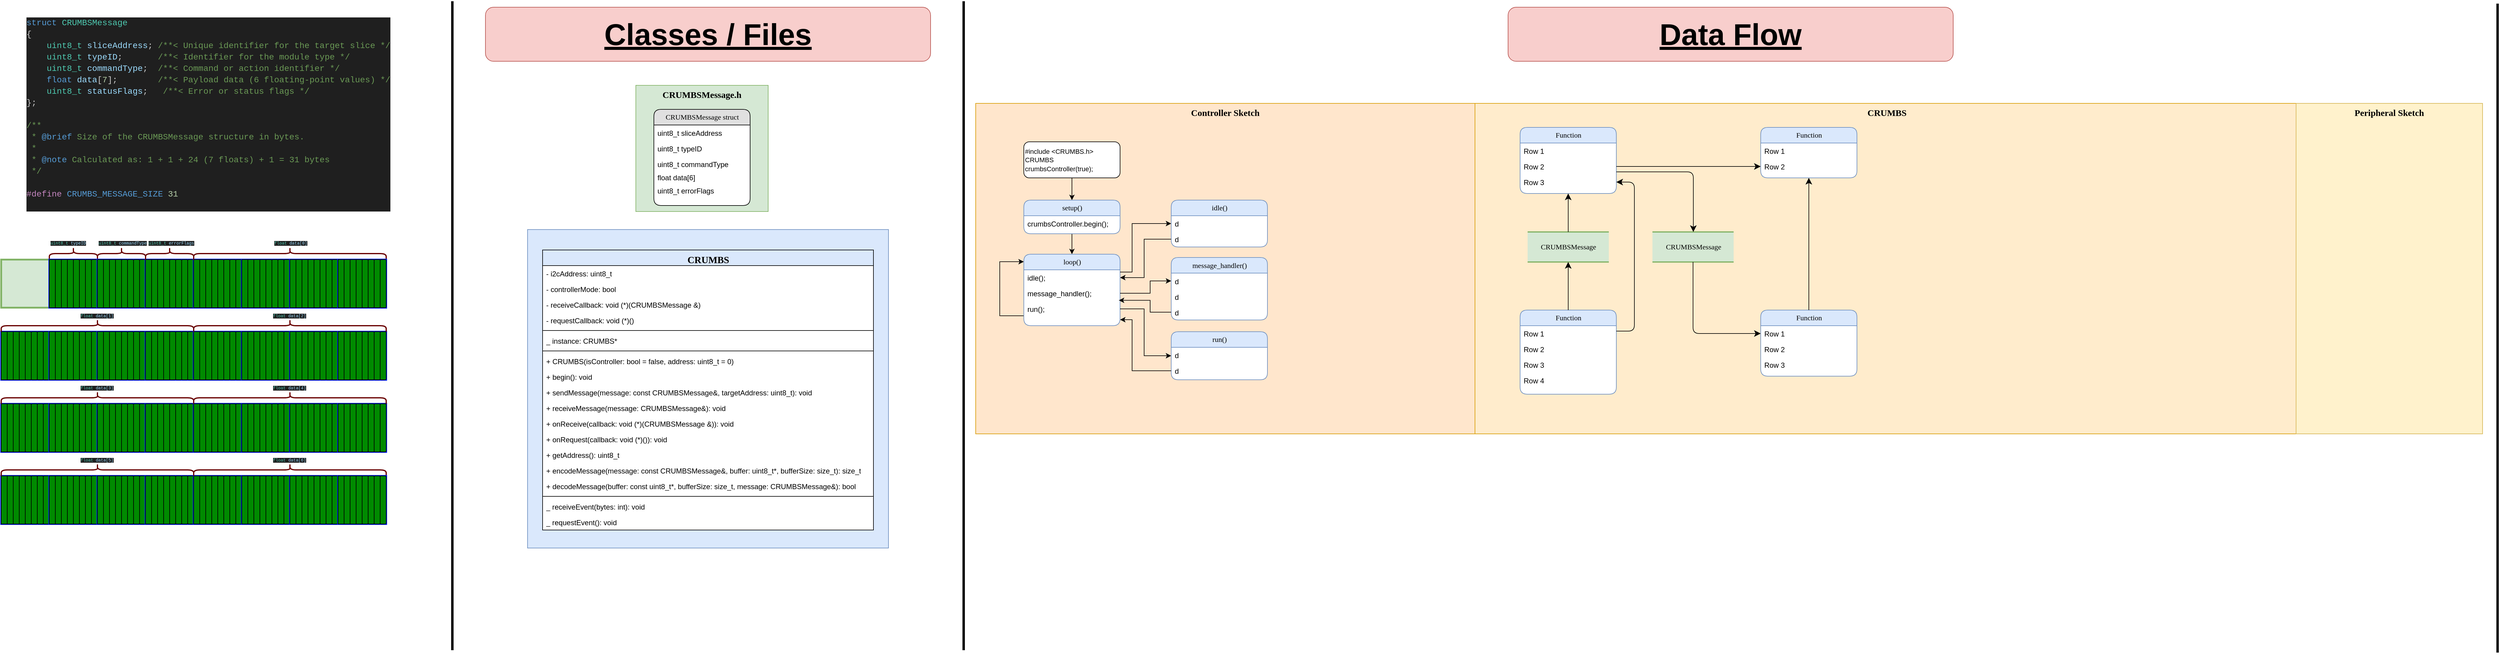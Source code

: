 <mxfile>
    <diagram id="tjmWz-L2Z0vWePFaMeoU" name="Page-1">
        <mxGraphModel dx="4230" dy="1692" grid="1" gridSize="10" guides="1" tooltips="1" connect="1" arrows="1" fold="1" page="1" pageScale="1" pageWidth="850" pageHeight="1100" math="0" shadow="0">
            <root>
                <mxCell id="0"/>
                <mxCell id="1" parent="0"/>
                <mxCell id="GCxnZ_K5_v9I7kZ8iRKZ-68" value="" style="rounded=0;whiteSpace=wrap;html=1;fillColor=#FFECCC;strokeColor=#d79b00;movable=0;resizable=0;rotatable=0;deletable=0;editable=0;locked=1;connectable=0;" parent="1" vertex="1">
                    <mxGeometry x="1700" y="180" width="1365" height="550" as="geometry"/>
                </mxCell>
                <mxCell id="GCxnZ_K5_v9I7kZ8iRKZ-62" value="" style="rounded=0;whiteSpace=wrap;html=1;fillColor=#dae8fc;strokeColor=#6c8ebf;" parent="1" vertex="1">
                    <mxGeometry x="125" y="390" width="600" height="530" as="geometry"/>
                </mxCell>
                <mxCell id="GCxnZ_K5_v9I7kZ8iRKZ-32" value="" style="rounded=0;whiteSpace=wrap;html=1;fillColor=#d5e8d4;strokeColor=#82b366;" parent="1" vertex="1">
                    <mxGeometry x="305" y="150" width="220" height="210" as="geometry"/>
                </mxCell>
                <mxCell id="GCxnZ_K5_v9I7kZ8iRKZ-2" value="CRUMBSMessage" style="html=1;rounded=0;shadow=0;comic=0;labelBackgroundColor=none;strokeWidth=2;fontFamily=Verdana;fontSize=12;align=center;shape=mxgraph.ios7ui.horLines;fillColor=#d5e8d4;strokeColor=#82b366;" parent="1" vertex="1">
                    <mxGeometry x="1787.5" y="394" width="135" height="50" as="geometry"/>
                </mxCell>
                <mxCell id="GCxnZ_K5_v9I7kZ8iRKZ-3" value="Function" style="swimlane;html=1;fontStyle=0;childLayout=stackLayout;horizontal=1;startSize=26;fillColor=#dae8fc;horizontalStack=0;resizeParent=1;resizeLast=0;collapsible=1;marginBottom=0;swimlaneFillColor=#ffffff;align=center;rounded=1;shadow=0;comic=0;labelBackgroundColor=none;strokeWidth=1;fontFamily=Verdana;fontSize=12;strokeColor=#6c8ebf;" parent="1" vertex="1">
                    <mxGeometry x="1775" y="220" width="160" height="110" as="geometry"/>
                </mxCell>
                <mxCell id="GCxnZ_K5_v9I7kZ8iRKZ-4" value="Row 1" style="text;html=1;strokeColor=none;fillColor=none;spacingLeft=4;spacingRight=4;whiteSpace=wrap;overflow=hidden;rotatable=0;points=[[0,0.5],[1,0.5]];portConstraint=eastwest;" parent="GCxnZ_K5_v9I7kZ8iRKZ-3" vertex="1">
                    <mxGeometry y="26" width="160" height="26" as="geometry"/>
                </mxCell>
                <mxCell id="GCxnZ_K5_v9I7kZ8iRKZ-5" value="Row 2" style="text;html=1;strokeColor=none;fillColor=none;spacingLeft=4;spacingRight=4;whiteSpace=wrap;overflow=hidden;rotatable=0;points=[[0,0.5],[1,0.5]];portConstraint=eastwest;" parent="GCxnZ_K5_v9I7kZ8iRKZ-3" vertex="1">
                    <mxGeometry y="52" width="160" height="26" as="geometry"/>
                </mxCell>
                <mxCell id="GCxnZ_K5_v9I7kZ8iRKZ-6" value="Row 3" style="text;html=1;strokeColor=none;fillColor=none;spacingLeft=4;spacingRight=4;whiteSpace=wrap;overflow=hidden;rotatable=0;points=[[0,0.5],[1,0.5]];portConstraint=eastwest;" parent="GCxnZ_K5_v9I7kZ8iRKZ-3" vertex="1">
                    <mxGeometry y="78" width="160" height="26" as="geometry"/>
                </mxCell>
                <mxCell id="GCxnZ_K5_v9I7kZ8iRKZ-7" value="Function" style="swimlane;html=1;fontStyle=0;childLayout=stackLayout;horizontal=1;startSize=26;fillColor=#dae8fc;horizontalStack=0;resizeParent=1;resizeLast=0;collapsible=1;marginBottom=0;swimlaneFillColor=#ffffff;align=center;rounded=1;shadow=0;comic=0;labelBackgroundColor=none;strokeWidth=1;fontFamily=Verdana;fontSize=12;strokeColor=#6c8ebf;" parent="1" vertex="1">
                    <mxGeometry x="1775" y="524" width="160" height="140" as="geometry"/>
                </mxCell>
                <mxCell id="GCxnZ_K5_v9I7kZ8iRKZ-8" value="Row 1" style="text;html=1;strokeColor=none;fillColor=none;spacingLeft=4;spacingRight=4;whiteSpace=wrap;overflow=hidden;rotatable=0;points=[[0,0.5],[1,0.5]];portConstraint=eastwest;" parent="GCxnZ_K5_v9I7kZ8iRKZ-7" vertex="1">
                    <mxGeometry y="26" width="160" height="26" as="geometry"/>
                </mxCell>
                <mxCell id="GCxnZ_K5_v9I7kZ8iRKZ-9" value="Row 2" style="text;html=1;strokeColor=none;fillColor=none;spacingLeft=4;spacingRight=4;whiteSpace=wrap;overflow=hidden;rotatable=0;points=[[0,0.5],[1,0.5]];portConstraint=eastwest;" parent="GCxnZ_K5_v9I7kZ8iRKZ-7" vertex="1">
                    <mxGeometry y="52" width="160" height="26" as="geometry"/>
                </mxCell>
                <mxCell id="GCxnZ_K5_v9I7kZ8iRKZ-10" value="Row 3" style="text;html=1;strokeColor=none;fillColor=none;spacingLeft=4;spacingRight=4;whiteSpace=wrap;overflow=hidden;rotatable=0;points=[[0,0.5],[1,0.5]];portConstraint=eastwest;" parent="GCxnZ_K5_v9I7kZ8iRKZ-7" vertex="1">
                    <mxGeometry y="78" width="160" height="26" as="geometry"/>
                </mxCell>
                <mxCell id="GCxnZ_K5_v9I7kZ8iRKZ-11" value="Row 4" style="text;html=1;strokeColor=none;fillColor=none;spacingLeft=4;spacingRight=4;whiteSpace=wrap;overflow=hidden;rotatable=0;points=[[0,0.5],[1,0.5]];portConstraint=eastwest;" parent="GCxnZ_K5_v9I7kZ8iRKZ-7" vertex="1">
                    <mxGeometry y="104" width="160" height="26" as="geometry"/>
                </mxCell>
                <mxCell id="GCxnZ_K5_v9I7kZ8iRKZ-12" value="Function" style="swimlane;html=1;fontStyle=0;childLayout=stackLayout;horizontal=1;startSize=26;fillColor=#dae8fc;horizontalStack=0;resizeParent=1;resizeLast=0;collapsible=1;marginBottom=0;swimlaneFillColor=#ffffff;align=center;rounded=1;shadow=0;comic=0;labelBackgroundColor=none;strokeWidth=1;fontFamily=Verdana;fontSize=12;strokeColor=#6c8ebf;" parent="1" vertex="1">
                    <mxGeometry x="2175" y="220" width="160" height="84" as="geometry"/>
                </mxCell>
                <mxCell id="GCxnZ_K5_v9I7kZ8iRKZ-13" value="Row 1" style="text;html=1;strokeColor=none;fillColor=none;spacingLeft=4;spacingRight=4;whiteSpace=wrap;overflow=hidden;rotatable=0;points=[[0,0.5],[1,0.5]];portConstraint=eastwest;" parent="GCxnZ_K5_v9I7kZ8iRKZ-12" vertex="1">
                    <mxGeometry y="26" width="160" height="26" as="geometry"/>
                </mxCell>
                <mxCell id="GCxnZ_K5_v9I7kZ8iRKZ-14" value="Row 2" style="text;html=1;strokeColor=none;fillColor=none;spacingLeft=4;spacingRight=4;whiteSpace=wrap;overflow=hidden;rotatable=0;points=[[0,0.5],[1,0.5]];portConstraint=eastwest;" parent="GCxnZ_K5_v9I7kZ8iRKZ-12" vertex="1">
                    <mxGeometry y="52" width="160" height="26" as="geometry"/>
                </mxCell>
                <mxCell id="GCxnZ_K5_v9I7kZ8iRKZ-15" value="Function" style="swimlane;html=1;fontStyle=0;childLayout=stackLayout;horizontal=1;startSize=26;fillColor=#dae8fc;horizontalStack=0;resizeParent=1;resizeLast=0;collapsible=1;marginBottom=0;swimlaneFillColor=#ffffff;align=center;rounded=1;shadow=0;comic=0;labelBackgroundColor=none;strokeWidth=1;fontFamily=Verdana;fontSize=12;strokeColor=#6c8ebf;" parent="1" vertex="1">
                    <mxGeometry x="2175" y="524" width="160" height="110" as="geometry"/>
                </mxCell>
                <mxCell id="GCxnZ_K5_v9I7kZ8iRKZ-16" value="Row 1" style="text;html=1;strokeColor=none;fillColor=none;spacingLeft=4;spacingRight=4;whiteSpace=wrap;overflow=hidden;rotatable=0;points=[[0,0.5],[1,0.5]];portConstraint=eastwest;" parent="GCxnZ_K5_v9I7kZ8iRKZ-15" vertex="1">
                    <mxGeometry y="26" width="160" height="26" as="geometry"/>
                </mxCell>
                <mxCell id="GCxnZ_K5_v9I7kZ8iRKZ-17" value="Row 2" style="text;html=1;strokeColor=none;fillColor=none;spacingLeft=4;spacingRight=4;whiteSpace=wrap;overflow=hidden;rotatable=0;points=[[0,0.5],[1,0.5]];portConstraint=eastwest;" parent="GCxnZ_K5_v9I7kZ8iRKZ-15" vertex="1">
                    <mxGeometry y="52" width="160" height="26" as="geometry"/>
                </mxCell>
                <mxCell id="GCxnZ_K5_v9I7kZ8iRKZ-18" value="Row 3" style="text;html=1;strokeColor=none;fillColor=none;spacingLeft=4;spacingRight=4;whiteSpace=wrap;overflow=hidden;rotatable=0;points=[[0,0.5],[1,0.5]];portConstraint=eastwest;" parent="GCxnZ_K5_v9I7kZ8iRKZ-15" vertex="1">
                    <mxGeometry y="78" width="160" height="26" as="geometry"/>
                </mxCell>
                <mxCell id="GCxnZ_K5_v9I7kZ8iRKZ-19" value="CRUMBSMessage" style="html=1;rounded=0;shadow=0;comic=0;labelBackgroundColor=none;strokeWidth=2;fontFamily=Verdana;fontSize=12;align=center;shape=mxgraph.ios7ui.horLines;fillColor=#d5e8d4;strokeColor=#82b366;" parent="1" vertex="1">
                    <mxGeometry x="1995" y="394" width="135" height="50" as="geometry"/>
                </mxCell>
                <mxCell id="GCxnZ_K5_v9I7kZ8iRKZ-20" style="edgeStyle=none;html=1;labelBackgroundColor=none;startFill=0;startSize=8;endFill=1;endSize=8;fontFamily=Verdana;fontSize=12;" parent="1" source="GCxnZ_K5_v9I7kZ8iRKZ-7" target="GCxnZ_K5_v9I7kZ8iRKZ-2" edge="1">
                    <mxGeometry relative="1" as="geometry"/>
                </mxCell>
                <mxCell id="GCxnZ_K5_v9I7kZ8iRKZ-21" style="edgeStyle=none;html=1;labelBackgroundColor=none;startFill=0;startSize=8;endFill=1;endSize=8;fontFamily=Verdana;fontSize=12;" parent="1" source="GCxnZ_K5_v9I7kZ8iRKZ-2" target="GCxnZ_K5_v9I7kZ8iRKZ-3" edge="1">
                    <mxGeometry relative="1" as="geometry"/>
                </mxCell>
                <mxCell id="GCxnZ_K5_v9I7kZ8iRKZ-22" style="edgeStyle=orthogonalEdgeStyle;html=1;labelBackgroundColor=none;startFill=0;startSize=8;endFill=1;endSize=8;fontFamily=Verdana;fontSize=12;exitX=1;exitY=0.25;entryX=1;entryY=0.5;" parent="1" source="GCxnZ_K5_v9I7kZ8iRKZ-7" target="GCxnZ_K5_v9I7kZ8iRKZ-6" edge="1">
                    <mxGeometry relative="1" as="geometry">
                        <Array as="points">
                            <mxPoint x="1965" y="559"/>
                            <mxPoint x="1965" y="311"/>
                        </Array>
                    </mxGeometry>
                </mxCell>
                <mxCell id="GCxnZ_K5_v9I7kZ8iRKZ-23" value="" style="edgeStyle=orthogonalEdgeStyle;html=1;labelBackgroundColor=none;startFill=0;startSize=8;endFill=1;endSize=8;fontFamily=Verdana;fontSize=12;" parent="1" source="GCxnZ_K5_v9I7kZ8iRKZ-19" target="GCxnZ_K5_v9I7kZ8iRKZ-16" edge="1">
                    <mxGeometry x="-0.134" y="32" relative="1" as="geometry">
                        <mxPoint as="offset"/>
                    </mxGeometry>
                </mxCell>
                <mxCell id="GCxnZ_K5_v9I7kZ8iRKZ-24" style="edgeStyle=orthogonalEdgeStyle;html=1;labelBackgroundColor=none;startFill=0;startSize=8;endFill=1;endSize=8;fontFamily=Verdana;fontSize=12;" parent="1" source="GCxnZ_K5_v9I7kZ8iRKZ-3" target="GCxnZ_K5_v9I7kZ8iRKZ-19" edge="1">
                    <mxGeometry relative="1" as="geometry">
                        <Array as="points">
                            <mxPoint x="2063" y="294"/>
                        </Array>
                    </mxGeometry>
                </mxCell>
                <mxCell id="GCxnZ_K5_v9I7kZ8iRKZ-25" style="edgeStyle=orthogonalEdgeStyle;html=1;labelBackgroundColor=none;startFill=0;startSize=8;endFill=1;endSize=8;fontFamily=Verdana;fontSize=12;" parent="1" source="GCxnZ_K5_v9I7kZ8iRKZ-15" target="GCxnZ_K5_v9I7kZ8iRKZ-12" edge="1">
                    <mxGeometry relative="1" as="geometry"/>
                </mxCell>
                <mxCell id="GCxnZ_K5_v9I7kZ8iRKZ-26" style="edgeStyle=orthogonalEdgeStyle;html=1;exitX=1;exitY=0.5;entryX=0;entryY=0.5;labelBackgroundColor=none;startFill=0;startSize=8;endFill=1;endSize=8;fontFamily=Verdana;fontSize=12;" parent="1" source="GCxnZ_K5_v9I7kZ8iRKZ-5" target="GCxnZ_K5_v9I7kZ8iRKZ-14" edge="1">
                    <mxGeometry relative="1" as="geometry">
                        <Array as="points"/>
                    </mxGeometry>
                </mxCell>
                <mxCell id="GCxnZ_K5_v9I7kZ8iRKZ-27" value="CRUMBSMessage struct" style="swimlane;html=1;fontStyle=0;childLayout=stackLayout;horizontal=1;startSize=26;fillColor=#e0e0e0;horizontalStack=0;resizeParent=1;resizeLast=0;collapsible=1;marginBottom=0;swimlaneFillColor=#ffffff;align=center;rounded=1;shadow=0;comic=0;labelBackgroundColor=none;strokeWidth=1;fontFamily=Verdana;fontSize=12" parent="1" vertex="1">
                    <mxGeometry x="335" y="190" width="160" height="160" as="geometry"/>
                </mxCell>
                <mxCell id="GCxnZ_K5_v9I7kZ8iRKZ-28" value="uint8_t sliceAddress" style="text;html=1;strokeColor=none;fillColor=none;spacingLeft=4;spacingRight=4;whiteSpace=wrap;overflow=hidden;rotatable=0;points=[[0,0.5],[1,0.5]];portConstraint=eastwest;" parent="GCxnZ_K5_v9I7kZ8iRKZ-27" vertex="1">
                    <mxGeometry y="26" width="160" height="26" as="geometry"/>
                </mxCell>
                <mxCell id="GCxnZ_K5_v9I7kZ8iRKZ-29" value="uint8_t&amp;nbsp;typeID" style="text;html=1;strokeColor=none;fillColor=none;spacingLeft=4;spacingRight=4;whiteSpace=wrap;overflow=hidden;rotatable=0;points=[[0,0.5],[1,0.5]];portConstraint=eastwest;" parent="GCxnZ_K5_v9I7kZ8iRKZ-27" vertex="1">
                    <mxGeometry y="52" width="160" height="26" as="geometry"/>
                </mxCell>
                <mxCell id="GCxnZ_K5_v9I7kZ8iRKZ-30" value="uint8_t&amp;nbsp;commandType" style="text;html=1;strokeColor=none;fillColor=none;spacingLeft=4;spacingRight=4;whiteSpace=wrap;overflow=hidden;rotatable=0;points=[[0,0.5],[1,0.5]];portConstraint=eastwest;" parent="GCxnZ_K5_v9I7kZ8iRKZ-27" vertex="1">
                    <mxGeometry y="78" width="160" height="22" as="geometry"/>
                </mxCell>
                <mxCell id="GCxnZ_K5_v9I7kZ8iRKZ-33" value="float data[6]" style="text;html=1;strokeColor=none;fillColor=none;spacingLeft=4;spacingRight=4;whiteSpace=wrap;overflow=hidden;rotatable=0;points=[[0,0.5],[1,0.5]];portConstraint=eastwest;" parent="GCxnZ_K5_v9I7kZ8iRKZ-27" vertex="1">
                    <mxGeometry y="100" width="160" height="22" as="geometry"/>
                </mxCell>
                <mxCell id="GCxnZ_K5_v9I7kZ8iRKZ-34" value="uint8_t&amp;nbsp;errorFlags" style="text;html=1;strokeColor=none;fillColor=none;spacingLeft=4;spacingRight=4;whiteSpace=wrap;overflow=hidden;rotatable=0;points=[[0,0.5],[1,0.5]];portConstraint=eastwest;" parent="GCxnZ_K5_v9I7kZ8iRKZ-27" vertex="1">
                    <mxGeometry y="122" width="160" height="22" as="geometry"/>
                </mxCell>
                <mxCell id="GCxnZ_K5_v9I7kZ8iRKZ-36" value="&lt;span style=&quot;color: rgb(0, 0, 0); font-family: Verdana; font-style: normal; font-variant-ligatures: normal; font-variant-caps: normal; letter-spacing: normal; orphans: 2; text-indent: 0px; text-transform: none; widows: 2; word-spacing: 0px; -webkit-text-stroke-width: 0px; white-space: nowrap; text-decoration-thickness: initial; text-decoration-style: initial; text-decoration-color: initial; float: none; display: inline !important;&quot;&gt;CRUMBSMessage.h&lt;/span&gt;" style="text;whiteSpace=wrap;html=1;align=center;fontSize=15;fontStyle=1;labelBackgroundColor=none;" parent="1" vertex="1">
                    <mxGeometry x="345" y="150" width="140" height="40" as="geometry"/>
                </mxCell>
                <mxCell id="GCxnZ_K5_v9I7kZ8iRKZ-37" value="&lt;font style=&quot;font-size: 16px;&quot;&gt;CRUMBS&lt;/font&gt;" style="swimlane;html=1;fontStyle=1;align=center;verticalAlign=top;childLayout=stackLayout;horizontal=1;startSize=26;horizontalStack=0;resizeParent=1;resizeLast=0;collapsible=1;marginBottom=0;swimlaneFillColor=#ffffff;rounded=0;shadow=0;comic=0;labelBackgroundColor=none;strokeWidth=1;fillColor=none;fontFamily=Verdana;fontSize=12" parent="1" vertex="1">
                    <mxGeometry x="150" y="424" width="550" height="466" as="geometry"/>
                </mxCell>
                <mxCell id="GCxnZ_K5_v9I7kZ8iRKZ-39" value="- i2cAddress: uint8_t" style="text;html=1;strokeColor=none;fillColor=none;align=left;verticalAlign=top;spacingLeft=4;spacingRight=4;whiteSpace=wrap;overflow=hidden;rotatable=0;points=[[0,0.5],[1,0.5]];portConstraint=eastwest;" parent="GCxnZ_K5_v9I7kZ8iRKZ-37" vertex="1">
                    <mxGeometry y="26" width="550" height="26" as="geometry"/>
                </mxCell>
                <mxCell id="GCxnZ_K5_v9I7kZ8iRKZ-40" value="- controllerMode: bool" style="text;html=1;strokeColor=none;fillColor=none;align=left;verticalAlign=top;spacingLeft=4;spacingRight=4;whiteSpace=wrap;overflow=hidden;rotatable=0;points=[[0,0.5],[1,0.5]];portConstraint=eastwest;" parent="GCxnZ_K5_v9I7kZ8iRKZ-37" vertex="1">
                    <mxGeometry y="52" width="550" height="26" as="geometry"/>
                </mxCell>
                <mxCell id="GCxnZ_K5_v9I7kZ8iRKZ-41" value="- receiveCallback: void (*)(CRUMBSMessage &amp;amp;)" style="text;html=1;strokeColor=none;fillColor=none;align=left;verticalAlign=top;spacingLeft=4;spacingRight=4;whiteSpace=wrap;overflow=hidden;rotatable=0;points=[[0,0.5],[1,0.5]];portConstraint=eastwest;" parent="GCxnZ_K5_v9I7kZ8iRKZ-37" vertex="1">
                    <mxGeometry y="78" width="550" height="26" as="geometry"/>
                </mxCell>
                <mxCell id="GCxnZ_K5_v9I7kZ8iRKZ-42" value="- requestCallback: void (*)()" style="text;html=1;strokeColor=none;fillColor=none;align=left;verticalAlign=top;spacingLeft=4;spacingRight=4;whiteSpace=wrap;overflow=hidden;rotatable=0;points=[[0,0.5],[1,0.5]];portConstraint=eastwest;" parent="GCxnZ_K5_v9I7kZ8iRKZ-37" vertex="1">
                    <mxGeometry y="104" width="550" height="26" as="geometry"/>
                </mxCell>
                <mxCell id="GCxnZ_K5_v9I7kZ8iRKZ-43" value="" style="line;html=1;strokeWidth=1;fillColor=none;align=left;verticalAlign=middle;spacingTop=-1;spacingLeft=3;spacingRight=3;rotatable=0;labelPosition=right;points=[];portConstraint=eastwest;" parent="GCxnZ_K5_v9I7kZ8iRKZ-37" vertex="1">
                    <mxGeometry y="130" width="550" height="8" as="geometry"/>
                </mxCell>
                <mxCell id="GCxnZ_K5_v9I7kZ8iRKZ-45" value="_ instance: CRUMBS*" style="text;html=1;strokeColor=none;fillColor=none;align=left;verticalAlign=top;spacingLeft=4;spacingRight=4;whiteSpace=wrap;overflow=hidden;rotatable=0;points=[[0,0.5],[1,0.5]];portConstraint=eastwest;" parent="GCxnZ_K5_v9I7kZ8iRKZ-37" vertex="1">
                    <mxGeometry y="138" width="550" height="26" as="geometry"/>
                </mxCell>
                <mxCell id="GCxnZ_K5_v9I7kZ8iRKZ-59" value="" style="line;html=1;strokeWidth=1;fillColor=none;align=left;verticalAlign=middle;spacingTop=-1;spacingLeft=3;spacingRight=3;rotatable=0;labelPosition=right;points=[];portConstraint=eastwest;" parent="GCxnZ_K5_v9I7kZ8iRKZ-37" vertex="1">
                    <mxGeometry y="164" width="550" height="8" as="geometry"/>
                </mxCell>
                <mxCell id="GCxnZ_K5_v9I7kZ8iRKZ-60" value="+ CRUMBS(isController: bool = false, address: uint8_t = 0)" style="text;html=1;strokeColor=none;fillColor=none;align=left;verticalAlign=top;spacingLeft=4;spacingRight=4;whiteSpace=wrap;overflow=hidden;rotatable=0;points=[[0,0.5],[1,0.5]];portConstraint=eastwest;" parent="GCxnZ_K5_v9I7kZ8iRKZ-37" vertex="1">
                    <mxGeometry y="172" width="550" height="26" as="geometry"/>
                </mxCell>
                <mxCell id="GCxnZ_K5_v9I7kZ8iRKZ-46" value="+ begin(): void" style="text;html=1;strokeColor=none;fillColor=none;align=left;verticalAlign=top;spacingLeft=4;spacingRight=4;whiteSpace=wrap;overflow=hidden;rotatable=0;points=[[0,0.5],[1,0.5]];portConstraint=eastwest;" parent="GCxnZ_K5_v9I7kZ8iRKZ-37" vertex="1">
                    <mxGeometry y="198" width="550" height="26" as="geometry"/>
                </mxCell>
                <mxCell id="GCxnZ_K5_v9I7kZ8iRKZ-47" value="+ sendMessage(message: const CRUMBSMessage&amp;amp;, targetAddress: uint8_t): void" style="text;html=1;strokeColor=none;fillColor=none;align=left;verticalAlign=top;spacingLeft=4;spacingRight=4;whiteSpace=wrap;overflow=hidden;rotatable=0;points=[[0,0.5],[1,0.5]];portConstraint=eastwest;" parent="GCxnZ_K5_v9I7kZ8iRKZ-37" vertex="1">
                    <mxGeometry y="224" width="550" height="26" as="geometry"/>
                </mxCell>
                <mxCell id="GCxnZ_K5_v9I7kZ8iRKZ-48" value="+ receiveMessage(message: CRUMBSMessage&amp;amp;): void" style="text;html=1;strokeColor=none;fillColor=none;align=left;verticalAlign=top;spacingLeft=4;spacingRight=4;whiteSpace=wrap;overflow=hidden;rotatable=0;points=[[0,0.5],[1,0.5]];portConstraint=eastwest;" parent="GCxnZ_K5_v9I7kZ8iRKZ-37" vertex="1">
                    <mxGeometry y="250" width="550" height="26" as="geometry"/>
                </mxCell>
                <mxCell id="GCxnZ_K5_v9I7kZ8iRKZ-50" value="+ onReceive(callback: void (*)(CRUMBSMessage &amp;amp;)): void" style="text;html=1;strokeColor=none;fillColor=none;align=left;verticalAlign=top;spacingLeft=4;spacingRight=4;whiteSpace=wrap;overflow=hidden;rotatable=0;points=[[0,0.5],[1,0.5]];portConstraint=eastwest;" parent="GCxnZ_K5_v9I7kZ8iRKZ-37" vertex="1">
                    <mxGeometry y="276" width="550" height="26" as="geometry"/>
                </mxCell>
                <mxCell id="GCxnZ_K5_v9I7kZ8iRKZ-49" value="+ onRequest(callback: void (*)()): void" style="text;html=1;strokeColor=none;fillColor=none;align=left;verticalAlign=top;spacingLeft=4;spacingRight=4;whiteSpace=wrap;overflow=hidden;rotatable=0;points=[[0,0.5],[1,0.5]];portConstraint=eastwest;" parent="GCxnZ_K5_v9I7kZ8iRKZ-37" vertex="1">
                    <mxGeometry y="302" width="550" height="26" as="geometry"/>
                </mxCell>
                <mxCell id="GCxnZ_K5_v9I7kZ8iRKZ-54" value="+ getAddress(): uint8_t" style="text;html=1;strokeColor=none;fillColor=none;align=left;verticalAlign=top;spacingLeft=4;spacingRight=4;whiteSpace=wrap;overflow=hidden;rotatable=0;points=[[0,0.5],[1,0.5]];portConstraint=eastwest;" parent="GCxnZ_K5_v9I7kZ8iRKZ-37" vertex="1">
                    <mxGeometry y="328" width="550" height="26" as="geometry"/>
                </mxCell>
                <mxCell id="GCxnZ_K5_v9I7kZ8iRKZ-55" value="+ encodeMessage(message: const CRUMBSMessage&amp;amp;, buffer: uint8_t*, bufferSize: size_t): size_t" style="text;html=1;strokeColor=none;fillColor=none;align=left;verticalAlign=top;spacingLeft=4;spacingRight=4;whiteSpace=wrap;overflow=hidden;rotatable=0;points=[[0,0.5],[1,0.5]];portConstraint=eastwest;" parent="GCxnZ_K5_v9I7kZ8iRKZ-37" vertex="1">
                    <mxGeometry y="354" width="550" height="26" as="geometry"/>
                </mxCell>
                <mxCell id="GCxnZ_K5_v9I7kZ8iRKZ-56" value="+ decodeMessage(buffer: const uint8_t*, bufferSize: size_t, message: CRUMBSMessage&amp;amp;): bool" style="text;html=1;strokeColor=none;fillColor=none;align=left;verticalAlign=top;spacingLeft=4;spacingRight=4;whiteSpace=wrap;overflow=hidden;rotatable=0;points=[[0,0.5],[1,0.5]];portConstraint=eastwest;" parent="GCxnZ_K5_v9I7kZ8iRKZ-37" vertex="1">
                    <mxGeometry y="380" width="550" height="26" as="geometry"/>
                </mxCell>
                <mxCell id="GCxnZ_K5_v9I7kZ8iRKZ-61" value="" style="line;html=1;strokeWidth=1;fillColor=none;align=left;verticalAlign=middle;spacingTop=-1;spacingLeft=3;spacingRight=3;rotatable=0;labelPosition=right;points=[];portConstraint=eastwest;" parent="GCxnZ_K5_v9I7kZ8iRKZ-37" vertex="1">
                    <mxGeometry y="406" width="550" height="8" as="geometry"/>
                </mxCell>
                <mxCell id="GCxnZ_K5_v9I7kZ8iRKZ-57" value="_ receiveEvent(bytes: int): void" style="text;html=1;strokeColor=none;fillColor=none;align=left;verticalAlign=top;spacingLeft=4;spacingRight=4;whiteSpace=wrap;overflow=hidden;rotatable=0;points=[[0,0.5],[1,0.5]];portConstraint=eastwest;" parent="GCxnZ_K5_v9I7kZ8iRKZ-37" vertex="1">
                    <mxGeometry y="414" width="550" height="26" as="geometry"/>
                </mxCell>
                <mxCell id="GCxnZ_K5_v9I7kZ8iRKZ-58" value="_ requestEvent(): void&amp;nbsp;" style="text;html=1;strokeColor=none;fillColor=none;align=left;verticalAlign=top;spacingLeft=4;spacingRight=4;whiteSpace=wrap;overflow=hidden;rotatable=0;points=[[0,0.5],[1,0.5]];portConstraint=eastwest;" parent="GCxnZ_K5_v9I7kZ8iRKZ-37" vertex="1">
                    <mxGeometry y="440" width="550" height="26" as="geometry"/>
                </mxCell>
                <mxCell id="GCxnZ_K5_v9I7kZ8iRKZ-64" value="&lt;font style=&quot;font-size: 50px;&quot;&gt;&lt;b&gt;&lt;u&gt;Classes / Files&lt;/u&gt;&lt;/b&gt;&lt;/font&gt;" style="rounded=1;whiteSpace=wrap;html=1;fillColor=#f8cecc;strokeColor=#b85450;" parent="1" vertex="1">
                    <mxGeometry x="55" y="20" width="740" height="90" as="geometry"/>
                </mxCell>
                <mxCell id="GCxnZ_K5_v9I7kZ8iRKZ-65" value="&lt;font style=&quot;font-size: 50px;&quot;&gt;&lt;b&gt;&lt;u&gt;Data Flow&lt;/u&gt;&lt;/b&gt;&lt;/font&gt;" style="rounded=1;whiteSpace=wrap;html=1;fillColor=#f8cecc;strokeColor=#b85450;" parent="1" vertex="1">
                    <mxGeometry x="1755" y="20" width="740" height="90" as="geometry"/>
                </mxCell>
                <mxCell id="GCxnZ_K5_v9I7kZ8iRKZ-66" value="" style="endArrow=none;html=1;rounded=0;strokeWidth=4;movable=1;resizable=1;rotatable=1;deletable=1;editable=1;locked=0;connectable=1;" parent="1" edge="1">
                    <mxGeometry width="50" height="50" relative="1" as="geometry">
                        <mxPoint x="850" y="1090" as="sourcePoint"/>
                        <mxPoint x="850" y="10" as="targetPoint"/>
                    </mxGeometry>
                </mxCell>
                <mxCell id="GCxnZ_K5_v9I7kZ8iRKZ-70" value="&lt;span style=&quot;color: rgb(0, 0, 0); font-family: Verdana; font-style: normal; font-variant-ligatures: normal; font-variant-caps: normal; letter-spacing: normal; orphans: 2; text-indent: 0px; text-transform: none; widows: 2; word-spacing: 0px; -webkit-text-stroke-width: 0px; white-space: nowrap; text-decoration-thickness: initial; text-decoration-style: initial; text-decoration-color: initial; float: none; display: inline !important;&quot;&gt;CRUMBS&lt;/span&gt;" style="text;whiteSpace=wrap;html=1;align=center;fontSize=15;fontStyle=1;labelBackgroundColor=none;" parent="1" vertex="1">
                    <mxGeometry x="2315" y="180" width="140" height="40" as="geometry"/>
                </mxCell>
                <mxCell id="GCxnZ_K5_v9I7kZ8iRKZ-71" value="" style="rounded=0;whiteSpace=wrap;html=1;fillColor=#ffe6cc;strokeColor=#d79b00;movable=0;resizable=0;rotatable=0;deletable=0;editable=0;locked=1;connectable=0;" parent="1" vertex="1">
                    <mxGeometry x="870" y="180" width="830" height="550" as="geometry"/>
                </mxCell>
                <mxCell id="GCxnZ_K5_v9I7kZ8iRKZ-72" value="" style="rounded=0;whiteSpace=wrap;html=1;fillColor=#fff2cc;strokeColor=#d6b656;movable=0;resizable=0;rotatable=0;deletable=0;editable=0;locked=1;connectable=0;" parent="1" vertex="1">
                    <mxGeometry x="3065" y="180" width="310" height="550" as="geometry"/>
                </mxCell>
                <mxCell id="GCxnZ_K5_v9I7kZ8iRKZ-73" value="&lt;span style=&quot;color: rgb(0, 0, 0); font-family: Verdana; font-style: normal; font-variant-ligatures: normal; font-variant-caps: normal; letter-spacing: normal; orphans: 2; text-indent: 0px; text-transform: none; widows: 2; word-spacing: 0px; -webkit-text-stroke-width: 0px; white-space: nowrap; text-decoration-thickness: initial; text-decoration-style: initial; text-decoration-color: initial; float: none; display: inline !important;&quot;&gt;Controller Sketch&lt;/span&gt;" style="text;whiteSpace=wrap;html=1;align=center;fontSize=15;fontStyle=1;labelBackgroundColor=none;" parent="1" vertex="1">
                    <mxGeometry x="1215" y="180" width="140" height="40" as="geometry"/>
                </mxCell>
                <mxCell id="GCxnZ_K5_v9I7kZ8iRKZ-74" value="&lt;span style=&quot;color: rgb(0, 0, 0); font-family: Verdana; font-style: normal; font-variant-ligatures: normal; font-variant-caps: normal; letter-spacing: normal; orphans: 2; text-indent: 0px; text-transform: none; widows: 2; word-spacing: 0px; -webkit-text-stroke-width: 0px; white-space: nowrap; text-decoration-thickness: initial; text-decoration-style: initial; text-decoration-color: initial; float: none; display: inline !important;&quot;&gt;Peripheral Sketch&lt;/span&gt;" style="text;whiteSpace=wrap;html=1;align=center;fontSize=15;fontStyle=1;labelBackgroundColor=none;" parent="1" vertex="1">
                    <mxGeometry x="3150" y="180" width="140" height="40" as="geometry"/>
                </mxCell>
                <mxCell id="GCxnZ_K5_v9I7kZ8iRKZ-75" value="" style="endArrow=none;html=1;rounded=0;strokeWidth=4;movable=1;resizable=1;rotatable=1;deletable=1;editable=1;locked=0;connectable=1;" parent="1" edge="1">
                    <mxGeometry width="50" height="50" relative="1" as="geometry">
                        <mxPoint x="3400" y="1094" as="sourcePoint"/>
                        <mxPoint x="3400" y="14" as="targetPoint"/>
                    </mxGeometry>
                </mxCell>
                <mxCell id="GCxnZ_K5_v9I7kZ8iRKZ-94" value="" style="edgeStyle=orthogonalEdgeStyle;rounded=0;orthogonalLoop=1;jettySize=auto;html=1;entryX=0.5;entryY=0;entryDx=0;entryDy=0;" parent="1" source="GCxnZ_K5_v9I7kZ8iRKZ-77" target="GCxnZ_K5_v9I7kZ8iRKZ-82" edge="1">
                    <mxGeometry relative="1" as="geometry"/>
                </mxCell>
                <mxCell id="GCxnZ_K5_v9I7kZ8iRKZ-77" value="setup()" style="swimlane;html=1;fontStyle=0;childLayout=stackLayout;horizontal=1;startSize=26;fillColor=#dae8fc;horizontalStack=0;resizeParent=1;resizeLast=0;collapsible=1;marginBottom=0;swimlaneFillColor=#ffffff;align=center;rounded=1;shadow=0;comic=0;labelBackgroundColor=none;strokeWidth=1;fontFamily=Verdana;fontSize=12;strokeColor=#6c8ebf;" parent="1" vertex="1">
                    <mxGeometry x="950" y="341" width="160" height="56" as="geometry"/>
                </mxCell>
                <mxCell id="GCxnZ_K5_v9I7kZ8iRKZ-78" value="crumbsController.begin();" style="text;html=1;strokeColor=none;fillColor=none;spacingLeft=4;spacingRight=4;whiteSpace=wrap;overflow=hidden;rotatable=0;points=[[0,0.5],[1,0.5]];portConstraint=eastwest;" parent="GCxnZ_K5_v9I7kZ8iRKZ-77" vertex="1">
                    <mxGeometry y="26" width="160" height="26" as="geometry"/>
                </mxCell>
                <mxCell id="GCxnZ_K5_v9I7kZ8iRKZ-95" value="" style="edgeStyle=orthogonalEdgeStyle;rounded=0;orthogonalLoop=1;jettySize=auto;html=1;entryX=0.5;entryY=0;entryDx=0;entryDy=0;" parent="1" source="GCxnZ_K5_v9I7kZ8iRKZ-81" target="GCxnZ_K5_v9I7kZ8iRKZ-77" edge="1">
                    <mxGeometry relative="1" as="geometry"/>
                </mxCell>
                <mxCell id="GCxnZ_K5_v9I7kZ8iRKZ-81" value="&lt;div&gt;&lt;font style=&quot;font-size: 11px;&quot;&gt;#include &amp;lt;CRUMBS.h&amp;gt;&lt;/font&gt;&lt;/div&gt;&lt;div&gt;&lt;font style=&quot;font-size: 11px;&quot;&gt;CRUMBS crumbsController(true);&lt;/font&gt;&lt;/div&gt;" style="rounded=1;whiteSpace=wrap;html=1;align=left;" parent="1" vertex="1">
                    <mxGeometry x="950" y="244" width="160" height="60" as="geometry"/>
                </mxCell>
                <mxCell id="GCxnZ_K5_v9I7kZ8iRKZ-101" style="edgeStyle=elbowEdgeStyle;rounded=0;orthogonalLoop=1;jettySize=auto;html=1;" parent="1" edge="1">
                    <mxGeometry relative="1" as="geometry">
                        <mxPoint x="950" y="443.5" as="targetPoint"/>
                        <mxPoint x="950" y="533.5" as="sourcePoint"/>
                        <Array as="points">
                            <mxPoint x="910" y="491"/>
                        </Array>
                    </mxGeometry>
                </mxCell>
                <mxCell id="GCxnZ_K5_v9I7kZ8iRKZ-82" value="loop()" style="swimlane;html=1;fontStyle=0;childLayout=stackLayout;horizontal=1;startSize=26;fillColor=#dae8fc;horizontalStack=0;resizeParent=1;resizeLast=0;collapsible=1;marginBottom=0;swimlaneFillColor=#ffffff;align=center;rounded=1;shadow=0;comic=0;labelBackgroundColor=none;strokeWidth=1;fontFamily=Verdana;fontSize=12;strokeColor=#6c8ebf;" parent="1" vertex="1">
                    <mxGeometry x="950" y="431" width="160" height="119" as="geometry"/>
                </mxCell>
                <mxCell id="GCxnZ_K5_v9I7kZ8iRKZ-83" value="idle();" style="text;html=1;strokeColor=none;fillColor=none;spacingLeft=4;spacingRight=4;whiteSpace=wrap;overflow=hidden;rotatable=0;points=[[0,0.5],[1,0.5]];portConstraint=eastwest;" parent="GCxnZ_K5_v9I7kZ8iRKZ-82" vertex="1">
                    <mxGeometry y="26" width="160" height="26" as="geometry"/>
                </mxCell>
                <mxCell id="GCxnZ_K5_v9I7kZ8iRKZ-84" value="message_handler();" style="text;html=1;strokeColor=none;fillColor=none;spacingLeft=4;spacingRight=4;whiteSpace=wrap;overflow=hidden;rotatable=0;points=[[0,0.5],[1,0.5]];portConstraint=eastwest;" parent="GCxnZ_K5_v9I7kZ8iRKZ-82" vertex="1">
                    <mxGeometry y="52" width="160" height="26" as="geometry"/>
                </mxCell>
                <mxCell id="GCxnZ_K5_v9I7kZ8iRKZ-85" value="run();" style="text;html=1;strokeColor=none;fillColor=none;spacingLeft=4;spacingRight=4;whiteSpace=wrap;overflow=hidden;rotatable=0;points=[[0,0.5],[1,0.5]];portConstraint=eastwest;" parent="GCxnZ_K5_v9I7kZ8iRKZ-82" vertex="1">
                    <mxGeometry y="78" width="160" height="26" as="geometry"/>
                </mxCell>
                <mxCell id="GCxnZ_K5_v9I7kZ8iRKZ-102" value="idle()" style="swimlane;html=1;fontStyle=0;childLayout=stackLayout;horizontal=1;startSize=26;fillColor=#dae8fc;horizontalStack=0;resizeParent=1;resizeLast=0;collapsible=1;marginBottom=0;swimlaneFillColor=#ffffff;align=center;rounded=1;shadow=0;comic=0;labelBackgroundColor=none;strokeWidth=1;fontFamily=Verdana;fontSize=12;strokeColor=#6c8ebf;" parent="1" vertex="1">
                    <mxGeometry x="1195" y="341" width="160" height="78" as="geometry"/>
                </mxCell>
                <mxCell id="GCxnZ_K5_v9I7kZ8iRKZ-103" value="d" style="text;html=1;strokeColor=none;fillColor=none;spacingLeft=4;spacingRight=4;whiteSpace=wrap;overflow=hidden;rotatable=0;points=[[0,0.5],[1,0.5]];portConstraint=eastwest;" parent="GCxnZ_K5_v9I7kZ8iRKZ-102" vertex="1">
                    <mxGeometry y="26" width="160" height="26" as="geometry"/>
                </mxCell>
                <mxCell id="GCxnZ_K5_v9I7kZ8iRKZ-104" value="d" style="text;html=1;strokeColor=none;fillColor=none;spacingLeft=4;spacingRight=4;whiteSpace=wrap;overflow=hidden;rotatable=0;points=[[0,0.5],[1,0.5]];portConstraint=eastwest;" parent="GCxnZ_K5_v9I7kZ8iRKZ-102" vertex="1">
                    <mxGeometry y="52" width="160" height="26" as="geometry"/>
                </mxCell>
                <mxCell id="GCxnZ_K5_v9I7kZ8iRKZ-106" value="message_handler()" style="swimlane;html=1;fontStyle=0;childLayout=stackLayout;horizontal=1;startSize=26;fillColor=#dae8fc;horizontalStack=0;resizeParent=1;resizeLast=0;collapsible=1;marginBottom=0;swimlaneFillColor=#ffffff;align=center;rounded=1;shadow=0;comic=0;labelBackgroundColor=none;strokeWidth=1;fontFamily=Verdana;fontSize=12;strokeColor=#6c8ebf;" parent="1" vertex="1">
                    <mxGeometry x="1195" y="436.5" width="160" height="104" as="geometry"/>
                </mxCell>
                <mxCell id="GCxnZ_K5_v9I7kZ8iRKZ-107" value="d" style="text;html=1;strokeColor=none;fillColor=none;spacingLeft=4;spacingRight=4;whiteSpace=wrap;overflow=hidden;rotatable=0;points=[[0,0.5],[1,0.5]];portConstraint=eastwest;" parent="GCxnZ_K5_v9I7kZ8iRKZ-106" vertex="1">
                    <mxGeometry y="26" width="160" height="26" as="geometry"/>
                </mxCell>
                <mxCell id="GCxnZ_K5_v9I7kZ8iRKZ-122" value="d" style="text;html=1;strokeColor=none;fillColor=none;spacingLeft=4;spacingRight=4;whiteSpace=wrap;overflow=hidden;rotatable=0;points=[[0,0.5],[1,0.5]];portConstraint=eastwest;" parent="GCxnZ_K5_v9I7kZ8iRKZ-106" vertex="1">
                    <mxGeometry y="52" width="160" height="26" as="geometry"/>
                </mxCell>
                <mxCell id="GCxnZ_K5_v9I7kZ8iRKZ-108" value="d" style="text;html=1;strokeColor=none;fillColor=none;spacingLeft=4;spacingRight=4;whiteSpace=wrap;overflow=hidden;rotatable=0;points=[[0,0.5],[1,0.5]];portConstraint=eastwest;" parent="GCxnZ_K5_v9I7kZ8iRKZ-106" vertex="1">
                    <mxGeometry y="78" width="160" height="26" as="geometry"/>
                </mxCell>
                <mxCell id="GCxnZ_K5_v9I7kZ8iRKZ-110" value="run()" style="swimlane;html=1;fontStyle=0;childLayout=stackLayout;horizontal=1;startSize=26;fillColor=#dae8fc;horizontalStack=0;resizeParent=1;resizeLast=0;collapsible=1;marginBottom=0;swimlaneFillColor=#ffffff;align=center;rounded=1;shadow=0;comic=0;labelBackgroundColor=none;strokeWidth=1;fontFamily=Verdana;fontSize=12;strokeColor=#6c8ebf;" parent="1" vertex="1">
                    <mxGeometry x="1195" y="560" width="160" height="80" as="geometry"/>
                </mxCell>
                <mxCell id="GCxnZ_K5_v9I7kZ8iRKZ-111" value="d" style="text;html=1;strokeColor=none;fillColor=none;spacingLeft=4;spacingRight=4;whiteSpace=wrap;overflow=hidden;rotatable=0;points=[[0,0.5],[1,0.5]];portConstraint=eastwest;" parent="GCxnZ_K5_v9I7kZ8iRKZ-110" vertex="1">
                    <mxGeometry y="26" width="160" height="26" as="geometry"/>
                </mxCell>
                <mxCell id="GCxnZ_K5_v9I7kZ8iRKZ-112" value="d" style="text;html=1;strokeColor=none;fillColor=none;spacingLeft=4;spacingRight=4;whiteSpace=wrap;overflow=hidden;rotatable=0;points=[[0,0.5],[1,0.5]];portConstraint=eastwest;" parent="GCxnZ_K5_v9I7kZ8iRKZ-110" vertex="1">
                    <mxGeometry y="52" width="160" height="26" as="geometry"/>
                </mxCell>
                <mxCell id="GCxnZ_K5_v9I7kZ8iRKZ-116" style="rounded=0;orthogonalLoop=1;jettySize=auto;html=1;entryX=0;entryY=0.5;entryDx=0;entryDy=0;exitX=1;exitY=0.25;exitDx=0;exitDy=0;edgeStyle=elbowEdgeStyle;" parent="1" source="GCxnZ_K5_v9I7kZ8iRKZ-82" target="GCxnZ_K5_v9I7kZ8iRKZ-103" edge="1">
                    <mxGeometry relative="1" as="geometry">
                        <Array as="points">
                            <mxPoint x="1130" y="430"/>
                        </Array>
                    </mxGeometry>
                </mxCell>
                <mxCell id="GCxnZ_K5_v9I7kZ8iRKZ-117" style="rounded=0;orthogonalLoop=1;jettySize=auto;html=1;entryX=1;entryY=0.5;entryDx=0;entryDy=0;exitX=0;exitY=0.5;exitDx=0;exitDy=0;edgeStyle=elbowEdgeStyle;" parent="1" source="GCxnZ_K5_v9I7kZ8iRKZ-104" target="GCxnZ_K5_v9I7kZ8iRKZ-83" edge="1">
                    <mxGeometry relative="1" as="geometry">
                        <mxPoint x="1150" y="455" as="sourcePoint"/>
                        <Array as="points">
                            <mxPoint x="1150" y="450"/>
                        </Array>
                    </mxGeometry>
                </mxCell>
                <mxCell id="GCxnZ_K5_v9I7kZ8iRKZ-118" style="rounded=0;orthogonalLoop=1;jettySize=auto;html=1;exitX=1;exitY=0.5;exitDx=0;exitDy=0;entryX=0;entryY=0.5;entryDx=0;entryDy=0;edgeStyle=elbowEdgeStyle;" parent="1" source="GCxnZ_K5_v9I7kZ8iRKZ-84" target="GCxnZ_K5_v9I7kZ8iRKZ-107" edge="1">
                    <mxGeometry relative="1" as="geometry">
                        <Array as="points">
                            <mxPoint x="1160" y="490"/>
                        </Array>
                    </mxGeometry>
                </mxCell>
                <mxCell id="GCxnZ_K5_v9I7kZ8iRKZ-119" style="rounded=0;orthogonalLoop=1;jettySize=auto;html=1;entryX=0.987;entryY=0.953;entryDx=0;entryDy=0;entryPerimeter=0;exitX=0;exitY=0.5;exitDx=0;exitDy=0;edgeStyle=elbowEdgeStyle;" parent="1" source="GCxnZ_K5_v9I7kZ8iRKZ-108" target="GCxnZ_K5_v9I7kZ8iRKZ-84" edge="1">
                    <mxGeometry relative="1" as="geometry">
                        <Array as="points">
                            <mxPoint x="1160" y="510"/>
                        </Array>
                    </mxGeometry>
                </mxCell>
                <mxCell id="GCxnZ_K5_v9I7kZ8iRKZ-120" style="rounded=0;orthogonalLoop=1;jettySize=auto;html=1;exitX=1;exitY=0.5;exitDx=0;exitDy=0;entryX=0;entryY=0.5;entryDx=0;entryDy=0;edgeStyle=elbowEdgeStyle;" parent="1" source="GCxnZ_K5_v9I7kZ8iRKZ-85" target="GCxnZ_K5_v9I7kZ8iRKZ-110" edge="1">
                    <mxGeometry relative="1" as="geometry">
                        <Array as="points">
                            <mxPoint x="1150" y="560"/>
                        </Array>
                    </mxGeometry>
                </mxCell>
                <mxCell id="GCxnZ_K5_v9I7kZ8iRKZ-121" style="rounded=0;orthogonalLoop=1;jettySize=auto;html=1;exitX=0;exitY=0.5;exitDx=0;exitDy=0;edgeStyle=elbowEdgeStyle;" parent="1" source="GCxnZ_K5_v9I7kZ8iRKZ-112" edge="1">
                    <mxGeometry relative="1" as="geometry">
                        <mxPoint x="1110" y="540" as="targetPoint"/>
                        <Array as="points">
                            <mxPoint x="1130" y="580"/>
                        </Array>
                    </mxGeometry>
                </mxCell>
                <mxCell id="2" value="" style="endArrow=none;html=1;rounded=0;strokeWidth=4;movable=1;resizable=1;rotatable=1;deletable=1;editable=1;locked=0;connectable=1;" edge="1" parent="1">
                    <mxGeometry width="50" height="50" relative="1" as="geometry">
                        <mxPoint y="1090" as="sourcePoint"/>
                        <mxPoint y="10" as="targetPoint"/>
                    </mxGeometry>
                </mxCell>
                <mxCell id="3" value="&lt;div style=&quot;color: rgb(204, 204, 204); background-color: rgb(31, 31, 31); font-family: Consolas, &amp;quot;Courier New&amp;quot;, monospace; font-weight: normal; font-size: 14px; line-height: 19px; white-space: pre;&quot;&gt;&lt;div&gt;&lt;span style=&quot;color: rgb(86, 156, 214);&quot;&gt;struct&lt;/span&gt;&lt;span style=&quot;color: rgb(204, 204, 204);&quot;&gt; &lt;/span&gt;&lt;span style=&quot;color: rgb(78, 201, 176);&quot;&gt;CRUMBSMessage&lt;/span&gt;&lt;/div&gt;&lt;div&gt;&lt;span style=&quot;color: rgb(204, 204, 204);&quot;&gt;{&lt;/span&gt;&lt;/div&gt;&lt;div&gt;&lt;span style=&quot;color: rgb(204, 204, 204);&quot;&gt;&amp;nbsp; &amp;nbsp; &lt;/span&gt;&lt;span style=&quot;color: rgb(78, 201, 176);&quot;&gt;uint8_t&lt;/span&gt;&lt;span style=&quot;color: rgb(204, 204, 204);&quot;&gt; &lt;/span&gt;&lt;span style=&quot;color: rgb(156, 220, 254);&quot;&gt;sliceAddress&lt;/span&gt;&lt;span style=&quot;color: rgb(204, 204, 204);&quot;&gt;;&lt;/span&gt;&lt;span style=&quot;color: rgb(106, 153, 85);&quot;&gt; /**&amp;lt; Unique identifier for the target slice */&lt;/span&gt;&lt;/div&gt;&lt;div&gt;&lt;span style=&quot;color: rgb(204, 204, 204);&quot;&gt;&amp;nbsp; &amp;nbsp; &lt;/span&gt;&lt;span style=&quot;color: rgb(78, 201, 176);&quot;&gt;uint8_t&lt;/span&gt;&lt;span style=&quot;color: rgb(204, 204, 204);&quot;&gt; &lt;/span&gt;&lt;span style=&quot;color: rgb(156, 220, 254);&quot;&gt;typeID&lt;/span&gt;&lt;span style=&quot;color: rgb(204, 204, 204);&quot;&gt;;&lt;/span&gt;&lt;span style=&quot;color: rgb(106, 153, 85);&quot;&gt; &amp;nbsp; &amp;nbsp; &amp;nbsp; /**&amp;lt; Identifier for the module type */&lt;/span&gt;&lt;/div&gt;&lt;div&gt;&lt;span style=&quot;color: rgb(204, 204, 204);&quot;&gt;&amp;nbsp; &amp;nbsp; &lt;/span&gt;&lt;span style=&quot;color: rgb(78, 201, 176);&quot;&gt;uint8_t&lt;/span&gt;&lt;span style=&quot;color: rgb(204, 204, 204);&quot;&gt; &lt;/span&gt;&lt;span style=&quot;color: rgb(156, 220, 254);&quot;&gt;commandType&lt;/span&gt;&lt;span style=&quot;color: rgb(204, 204, 204);&quot;&gt;;&lt;/span&gt;&lt;span style=&quot;color: rgb(106, 153, 85);&quot;&gt; &amp;nbsp;/**&amp;lt; Command or action identifier */&lt;/span&gt;&lt;/div&gt;&lt;div&gt;&lt;span style=&quot;color: rgb(204, 204, 204);&quot;&gt;&amp;nbsp; &amp;nbsp; &lt;/span&gt;&lt;span style=&quot;color: rgb(86, 156, 214);&quot;&gt;float&lt;/span&gt;&lt;span style=&quot;color: rgb(204, 204, 204);&quot;&gt; &lt;/span&gt;&lt;span style=&quot;color: rgb(156, 220, 254);&quot;&gt;data&lt;/span&gt;&lt;span style=&quot;color: rgb(204, 204, 204);&quot;&gt;[&lt;/span&gt;&lt;span style=&quot;color: rgb(181, 206, 168);&quot;&gt;7&lt;/span&gt;&lt;span style=&quot;color: rgb(204, 204, 204);&quot;&gt;];&lt;/span&gt;&lt;span style=&quot;color: rgb(106, 153, 85);&quot;&gt; &amp;nbsp; &amp;nbsp; &amp;nbsp; &amp;nbsp;/**&amp;lt; Payload data (6 floating-point values) */&lt;/span&gt;&lt;/div&gt;&lt;div&gt;&lt;span style=&quot;color: rgb(204, 204, 204);&quot;&gt;&amp;nbsp; &amp;nbsp; &lt;/span&gt;&lt;span style=&quot;color: rgb(78, 201, 176);&quot;&gt;uint8_t&lt;/span&gt;&lt;span style=&quot;color: rgb(204, 204, 204);&quot;&gt; &lt;/span&gt;&lt;span style=&quot;color: rgb(156, 220, 254);&quot;&gt;statusFlags&lt;/span&gt;&lt;span style=&quot;color: rgb(204, 204, 204);&quot;&gt;;&lt;/span&gt;&lt;span style=&quot;color: rgb(106, 153, 85);&quot;&gt; &amp;nbsp; /**&amp;lt; Error or status flags */&lt;/span&gt;&lt;/div&gt;&lt;div&gt;&lt;span style=&quot;color: rgb(204, 204, 204);&quot;&gt;};&lt;/span&gt;&lt;/div&gt;&lt;div&gt;&lt;span style=&quot;color: rgb(204, 204, 204);&quot;&gt;&lt;div style=&quot;color: rgb(204, 204, 204); line-height: 19px;&quot;&gt;&lt;br&gt;&lt;div&gt;&lt;span style=&quot;color: rgb(106, 153, 85);&quot;&gt;/**&lt;/span&gt;&lt;/div&gt;&lt;div&gt;&lt;span style=&quot;color: rgb(106, 153, 85);&quot;&gt;&amp;nbsp;* &lt;/span&gt;&lt;span style=&quot;color: rgb(86, 156, 214);&quot;&gt;@brief&lt;/span&gt;&lt;span style=&quot;color: rgb(106, 153, 85);&quot;&gt; Size of the CRUMBSMessage structure in bytes.&lt;/span&gt;&lt;/div&gt;&lt;div&gt;&lt;span style=&quot;color: rgb(106, 153, 85);&quot;&gt;&amp;nbsp;*&lt;/span&gt;&lt;/div&gt;&lt;div&gt;&lt;span style=&quot;color: rgb(106, 153, 85);&quot;&gt;&amp;nbsp;* &lt;/span&gt;&lt;span style=&quot;color: rgb(86, 156, 214);&quot;&gt;@note&lt;/span&gt;&lt;span style=&quot;color: rgb(106, 153, 85);&quot;&gt; Calculated as: 1 + 1 + 24 (7 floats) + 1 = 31 bytes&lt;/span&gt;&lt;/div&gt;&lt;div&gt;&lt;span style=&quot;color: rgb(106, 153, 85);&quot;&gt;&amp;nbsp;*/&lt;/span&gt;&lt;/div&gt;&lt;br&gt;&lt;div&gt;&lt;span style=&quot;color: rgb(197, 134, 192);&quot;&gt;#define&lt;/span&gt;&lt;span style=&quot;color: rgb(86, 156, 214);&quot;&gt; &lt;/span&gt;&lt;span style=&quot;color: rgb(86, 156, 214);&quot;&gt;CRUMBS_MESSAGE_SIZE&lt;/span&gt;&lt;span style=&quot;color: rgb(86, 156, 214);&quot;&gt; &lt;/span&gt;&lt;span style=&quot;color: rgb(181, 206, 168);&quot;&gt;31&lt;/span&gt;&lt;/div&gt;&lt;br&gt;&lt;/div&gt;&lt;/span&gt;&lt;/div&gt;&lt;/div&gt;" style="text;whiteSpace=wrap;html=1;" vertex="1" parent="1">
                    <mxGeometry x="-710" y="30" width="560" height="180" as="geometry"/>
                </mxCell>
                <mxCell id="311" value="" style="group;fillColor=#d5e8d4;strokeColor=#82b366;" vertex="1" connectable="0" parent="1">
                    <mxGeometry x="-750" y="440" width="80" height="80" as="geometry"/>
                </mxCell>
                <mxCell id="290" value="" style="whiteSpace=wrap;html=1;aspect=fixed;strokeWidth=3;fillColor=#d5e8d4;strokeColor=#82b366;container=0;" vertex="1" parent="311">
                    <mxGeometry width="80" height="80" as="geometry"/>
                </mxCell>
                <mxCell id="312" value="" style="shape=curlyBracket;whiteSpace=wrap;html=1;rounded=1;labelPosition=left;verticalLabelPosition=middle;align=right;verticalAlign=middle;rotation=90;strokeWidth=2;strokeColor=#690000;" vertex="1" parent="1">
                    <mxGeometry x="-640" y="390" width="20" height="80" as="geometry"/>
                </mxCell>
                <mxCell id="313" value="" style="group" vertex="1" connectable="0" parent="1">
                    <mxGeometry x="-670" y="440" width="80" height="80" as="geometry"/>
                </mxCell>
                <mxCell id="314" value="" style="group;fillColor=#008a00;fontColor=#ffffff;strokeColor=light-dark(#000000, #82cd82);container=0;" vertex="1" connectable="0" parent="313">
                    <mxGeometry width="40" height="40" as="geometry"/>
                </mxCell>
                <mxCell id="315" value="" style="whiteSpace=wrap;html=1;aspect=fixed;strokeWidth=3;fillColor=#0050ef;fontColor=#ffffff;strokeColor=light-dark(#0026ff, #b2cbff);container=0;" vertex="1" parent="313">
                    <mxGeometry width="80" height="80" as="geometry"/>
                </mxCell>
                <mxCell id="316" value="" style="rounded=0;whiteSpace=wrap;html=1;fillColor=#008a00;fontColor=#ffffff;strokeColor=light-dark(#000000, #82cd82);container=0;" vertex="1" parent="313">
                    <mxGeometry width="10" height="80" as="geometry"/>
                </mxCell>
                <mxCell id="317" value="" style="rounded=0;whiteSpace=wrap;html=1;fillColor=#008a00;fontColor=#ffffff;strokeColor=light-dark(#000000, #82cd82);container=0;" vertex="1" parent="313">
                    <mxGeometry x="10" width="10" height="80" as="geometry"/>
                </mxCell>
                <mxCell id="318" value="" style="rounded=0;whiteSpace=wrap;html=1;fillColor=#008a00;fontColor=#ffffff;strokeColor=light-dark(#000000, #82cd82);container=0;" vertex="1" parent="313">
                    <mxGeometry x="20" width="10" height="80" as="geometry"/>
                </mxCell>
                <mxCell id="319" value="" style="rounded=0;whiteSpace=wrap;html=1;fillColor=#008a00;fontColor=#ffffff;strokeColor=light-dark(#000000, #82cd82);container=0;" vertex="1" parent="313">
                    <mxGeometry x="30" width="10" height="80" as="geometry"/>
                </mxCell>
                <mxCell id="320" value="" style="rounded=1;whiteSpace=wrap;html=1;fillColor=#008a00;fontColor=#ffffff;strokeColor=light-dark(#000000, #82cd82);container=0;" vertex="1" parent="313">
                    <mxGeometry x="40" width="10" height="80" as="geometry"/>
                </mxCell>
                <mxCell id="321" value="" style="rounded=1;whiteSpace=wrap;html=1;fillColor=#008a00;fontColor=#ffffff;strokeColor=light-dark(#000000, #82cd82);container=0;" vertex="1" parent="313">
                    <mxGeometry x="50" width="10" height="80" as="geometry"/>
                </mxCell>
                <mxCell id="322" value="" style="rounded=1;whiteSpace=wrap;html=1;fillColor=#008a00;fontColor=#ffffff;strokeColor=light-dark(#000000, #82cd82);container=0;" vertex="1" parent="313">
                    <mxGeometry x="60" width="10" height="80" as="geometry"/>
                </mxCell>
                <mxCell id="323" value="" style="rounded=1;whiteSpace=wrap;html=1;fillColor=#008a00;fontColor=#ffffff;strokeColor=light-dark(#000000, #82cd82);container=0;" vertex="1" parent="313">
                    <mxGeometry x="70" width="10" height="80" as="geometry"/>
                </mxCell>
                <mxCell id="324" value="" style="shape=curlyBracket;whiteSpace=wrap;html=1;rounded=1;labelPosition=left;verticalLabelPosition=middle;align=right;verticalAlign=middle;rotation=90;strokeWidth=2;strokeColor=#690000;" vertex="1" parent="1">
                    <mxGeometry x="-560" y="390" width="20" height="80" as="geometry"/>
                </mxCell>
                <mxCell id="325" value="" style="group" vertex="1" connectable="0" parent="1">
                    <mxGeometry x="-590" y="440" width="80" height="80" as="geometry"/>
                </mxCell>
                <mxCell id="326" value="" style="group;fillColor=#008a00;fontColor=#ffffff;strokeColor=light-dark(#000000, #82cd82);container=0;" vertex="1" connectable="0" parent="325">
                    <mxGeometry width="40" height="40" as="geometry"/>
                </mxCell>
                <mxCell id="327" value="" style="whiteSpace=wrap;html=1;aspect=fixed;strokeWidth=3;fillColor=#0050ef;fontColor=#ffffff;strokeColor=light-dark(#0026ff, #b2cbff);container=0;" vertex="1" parent="325">
                    <mxGeometry width="80" height="80" as="geometry"/>
                </mxCell>
                <mxCell id="328" value="" style="rounded=0;whiteSpace=wrap;html=1;fillColor=#008a00;fontColor=#ffffff;strokeColor=light-dark(#000000, #82cd82);container=0;" vertex="1" parent="325">
                    <mxGeometry width="10" height="80" as="geometry"/>
                </mxCell>
                <mxCell id="329" value="" style="rounded=0;whiteSpace=wrap;html=1;fillColor=#008a00;fontColor=#ffffff;strokeColor=light-dark(#000000, #82cd82);container=0;" vertex="1" parent="325">
                    <mxGeometry x="10" width="10" height="80" as="geometry"/>
                </mxCell>
                <mxCell id="330" value="" style="rounded=0;whiteSpace=wrap;html=1;fillColor=#008a00;fontColor=#ffffff;strokeColor=light-dark(#000000, #82cd82);container=0;" vertex="1" parent="325">
                    <mxGeometry x="20" width="10" height="80" as="geometry"/>
                </mxCell>
                <mxCell id="331" value="" style="rounded=0;whiteSpace=wrap;html=1;fillColor=#008a00;fontColor=#ffffff;strokeColor=light-dark(#000000, #82cd82);container=0;" vertex="1" parent="325">
                    <mxGeometry x="30" width="10" height="80" as="geometry"/>
                </mxCell>
                <mxCell id="332" value="" style="rounded=1;whiteSpace=wrap;html=1;fillColor=#008a00;fontColor=#ffffff;strokeColor=light-dark(#000000, #82cd82);container=0;" vertex="1" parent="325">
                    <mxGeometry x="40" width="10" height="80" as="geometry"/>
                </mxCell>
                <mxCell id="333" value="" style="rounded=1;whiteSpace=wrap;html=1;fillColor=#008a00;fontColor=#ffffff;strokeColor=light-dark(#000000, #82cd82);container=0;" vertex="1" parent="325">
                    <mxGeometry x="50" width="10" height="80" as="geometry"/>
                </mxCell>
                <mxCell id="334" value="" style="rounded=1;whiteSpace=wrap;html=1;fillColor=#008a00;fontColor=#ffffff;strokeColor=light-dark(#000000, #82cd82);container=0;" vertex="1" parent="325">
                    <mxGeometry x="60" width="10" height="80" as="geometry"/>
                </mxCell>
                <mxCell id="335" value="" style="rounded=1;whiteSpace=wrap;html=1;fillColor=#008a00;fontColor=#ffffff;strokeColor=light-dark(#000000, #82cd82);container=0;" vertex="1" parent="325">
                    <mxGeometry x="70" width="10" height="80" as="geometry"/>
                </mxCell>
                <mxCell id="336" value="" style="shape=curlyBracket;whiteSpace=wrap;html=1;rounded=1;labelPosition=left;verticalLabelPosition=middle;align=right;verticalAlign=middle;rotation=90;strokeWidth=2;strokeColor=#690000;" vertex="1" parent="1">
                    <mxGeometry x="-280" y="270" width="20" height="320" as="geometry"/>
                </mxCell>
                <mxCell id="337" value="" style="group" vertex="1" connectable="0" parent="1">
                    <mxGeometry x="-510" y="440" width="80" height="80" as="geometry"/>
                </mxCell>
                <mxCell id="338" value="" style="group;fillColor=#008a00;fontColor=#ffffff;strokeColor=light-dark(#000000, #82cd82);container=0;" vertex="1" connectable="0" parent="337">
                    <mxGeometry width="40" height="40" as="geometry"/>
                </mxCell>
                <mxCell id="339" value="" style="whiteSpace=wrap;html=1;aspect=fixed;strokeWidth=3;fillColor=#0050ef;fontColor=#ffffff;strokeColor=light-dark(#0026ff, #b2cbff);container=0;" vertex="1" parent="337">
                    <mxGeometry width="80" height="80" as="geometry"/>
                </mxCell>
                <mxCell id="340" value="" style="rounded=0;whiteSpace=wrap;html=1;fillColor=#008a00;fontColor=#ffffff;strokeColor=light-dark(#000000, #82cd82);container=0;" vertex="1" parent="337">
                    <mxGeometry width="10" height="80" as="geometry"/>
                </mxCell>
                <mxCell id="341" value="" style="rounded=0;whiteSpace=wrap;html=1;fillColor=#008a00;fontColor=#ffffff;strokeColor=light-dark(#000000, #82cd82);container=0;" vertex="1" parent="337">
                    <mxGeometry x="10" width="10" height="80" as="geometry"/>
                </mxCell>
                <mxCell id="342" value="" style="rounded=0;whiteSpace=wrap;html=1;fillColor=#008a00;fontColor=#ffffff;strokeColor=light-dark(#000000, #82cd82);container=0;" vertex="1" parent="337">
                    <mxGeometry x="20" width="10" height="80" as="geometry"/>
                </mxCell>
                <mxCell id="343" value="" style="rounded=0;whiteSpace=wrap;html=1;fillColor=#008a00;fontColor=#ffffff;strokeColor=light-dark(#000000, #82cd82);container=0;" vertex="1" parent="337">
                    <mxGeometry x="30" width="10" height="80" as="geometry"/>
                </mxCell>
                <mxCell id="344" value="" style="rounded=1;whiteSpace=wrap;html=1;fillColor=#008a00;fontColor=#ffffff;strokeColor=light-dark(#000000, #82cd82);container=0;" vertex="1" parent="337">
                    <mxGeometry x="40" width="10" height="80" as="geometry"/>
                </mxCell>
                <mxCell id="345" value="" style="rounded=1;whiteSpace=wrap;html=1;fillColor=#008a00;fontColor=#ffffff;strokeColor=light-dark(#000000, #82cd82);container=0;" vertex="1" parent="337">
                    <mxGeometry x="50" width="10" height="80" as="geometry"/>
                </mxCell>
                <mxCell id="346" value="" style="rounded=1;whiteSpace=wrap;html=1;fillColor=#008a00;fontColor=#ffffff;strokeColor=light-dark(#000000, #82cd82);container=0;" vertex="1" parent="337">
                    <mxGeometry x="60" width="10" height="80" as="geometry"/>
                </mxCell>
                <mxCell id="347" value="" style="rounded=1;whiteSpace=wrap;html=1;fillColor=#008a00;fontColor=#ffffff;strokeColor=light-dark(#000000, #82cd82);container=0;" vertex="1" parent="337">
                    <mxGeometry x="70" width="10" height="80" as="geometry"/>
                </mxCell>
                <mxCell id="348" value="" style="group" vertex="1" connectable="0" parent="1">
                    <mxGeometry x="-430" y="440" width="80" height="80" as="geometry"/>
                </mxCell>
                <mxCell id="349" value="" style="group;fillColor=#008a00;fontColor=#ffffff;strokeColor=light-dark(#000000, #82cd82);container=0;" vertex="1" connectable="0" parent="348">
                    <mxGeometry width="40" height="40" as="geometry"/>
                </mxCell>
                <mxCell id="350" value="" style="whiteSpace=wrap;html=1;aspect=fixed;strokeWidth=3;fillColor=#0050ef;fontColor=#ffffff;strokeColor=light-dark(#0026ff, #b2cbff);container=0;" vertex="1" parent="348">
                    <mxGeometry width="80" height="80" as="geometry"/>
                </mxCell>
                <mxCell id="351" value="" style="rounded=0;whiteSpace=wrap;html=1;fillColor=#008a00;fontColor=#ffffff;strokeColor=light-dark(#000000, #82cd82);container=0;" vertex="1" parent="348">
                    <mxGeometry width="10" height="80" as="geometry"/>
                </mxCell>
                <mxCell id="352" value="" style="rounded=0;whiteSpace=wrap;html=1;fillColor=#008a00;fontColor=#ffffff;strokeColor=light-dark(#000000, #82cd82);container=0;" vertex="1" parent="348">
                    <mxGeometry x="10" width="10" height="80" as="geometry"/>
                </mxCell>
                <mxCell id="353" value="" style="rounded=0;whiteSpace=wrap;html=1;fillColor=#008a00;fontColor=#ffffff;strokeColor=light-dark(#000000, #82cd82);container=0;" vertex="1" parent="348">
                    <mxGeometry x="20" width="10" height="80" as="geometry"/>
                </mxCell>
                <mxCell id="354" value="" style="rounded=0;whiteSpace=wrap;html=1;fillColor=#008a00;fontColor=#ffffff;strokeColor=light-dark(#000000, #82cd82);container=0;" vertex="1" parent="348">
                    <mxGeometry x="30" width="10" height="80" as="geometry"/>
                </mxCell>
                <mxCell id="355" value="" style="rounded=1;whiteSpace=wrap;html=1;fillColor=#008a00;fontColor=#ffffff;strokeColor=light-dark(#000000, #82cd82);container=0;" vertex="1" parent="348">
                    <mxGeometry x="40" width="10" height="80" as="geometry"/>
                </mxCell>
                <mxCell id="356" value="" style="rounded=1;whiteSpace=wrap;html=1;fillColor=#008a00;fontColor=#ffffff;strokeColor=light-dark(#000000, #82cd82);container=0;" vertex="1" parent="348">
                    <mxGeometry x="50" width="10" height="80" as="geometry"/>
                </mxCell>
                <mxCell id="357" value="" style="rounded=1;whiteSpace=wrap;html=1;fillColor=#008a00;fontColor=#ffffff;strokeColor=light-dark(#000000, #82cd82);container=0;" vertex="1" parent="348">
                    <mxGeometry x="60" width="10" height="80" as="geometry"/>
                </mxCell>
                <mxCell id="358" value="" style="rounded=1;whiteSpace=wrap;html=1;fillColor=#008a00;fontColor=#ffffff;strokeColor=light-dark(#000000, #82cd82);container=0;" vertex="1" parent="348">
                    <mxGeometry x="70" width="10" height="80" as="geometry"/>
                </mxCell>
                <mxCell id="359" value="" style="group" vertex="1" connectable="0" parent="1">
                    <mxGeometry x="-350" y="440" width="80" height="80" as="geometry"/>
                </mxCell>
                <mxCell id="360" value="" style="group;fillColor=#008a00;fontColor=#ffffff;strokeColor=light-dark(#000000, #82cd82);container=0;" vertex="1" connectable="0" parent="359">
                    <mxGeometry width="40" height="40" as="geometry"/>
                </mxCell>
                <mxCell id="361" value="" style="whiteSpace=wrap;html=1;aspect=fixed;strokeWidth=3;fillColor=#0050ef;fontColor=#ffffff;strokeColor=light-dark(#0026ff, #b2cbff);container=0;" vertex="1" parent="359">
                    <mxGeometry width="80" height="80" as="geometry"/>
                </mxCell>
                <mxCell id="362" value="" style="rounded=0;whiteSpace=wrap;html=1;fillColor=#008a00;fontColor=#ffffff;strokeColor=light-dark(#000000, #82cd82);container=0;" vertex="1" parent="359">
                    <mxGeometry width="10" height="80" as="geometry"/>
                </mxCell>
                <mxCell id="363" value="" style="rounded=0;whiteSpace=wrap;html=1;fillColor=#008a00;fontColor=#ffffff;strokeColor=light-dark(#000000, #82cd82);container=0;" vertex="1" parent="359">
                    <mxGeometry x="10" width="10" height="80" as="geometry"/>
                </mxCell>
                <mxCell id="364" value="" style="rounded=0;whiteSpace=wrap;html=1;fillColor=#008a00;fontColor=#ffffff;strokeColor=light-dark(#000000, #82cd82);container=0;" vertex="1" parent="359">
                    <mxGeometry x="20" width="10" height="80" as="geometry"/>
                </mxCell>
                <mxCell id="365" value="" style="rounded=0;whiteSpace=wrap;html=1;fillColor=#008a00;fontColor=#ffffff;strokeColor=light-dark(#000000, #82cd82);container=0;" vertex="1" parent="359">
                    <mxGeometry x="30" width="10" height="80" as="geometry"/>
                </mxCell>
                <mxCell id="366" value="" style="rounded=1;whiteSpace=wrap;html=1;fillColor=#008a00;fontColor=#ffffff;strokeColor=light-dark(#000000, #82cd82);container=0;" vertex="1" parent="359">
                    <mxGeometry x="40" width="10" height="80" as="geometry"/>
                </mxCell>
                <mxCell id="367" value="" style="rounded=1;whiteSpace=wrap;html=1;fillColor=#008a00;fontColor=#ffffff;strokeColor=light-dark(#000000, #82cd82);container=0;" vertex="1" parent="359">
                    <mxGeometry x="50" width="10" height="80" as="geometry"/>
                </mxCell>
                <mxCell id="368" value="" style="rounded=1;whiteSpace=wrap;html=1;fillColor=#008a00;fontColor=#ffffff;strokeColor=light-dark(#000000, #82cd82);container=0;" vertex="1" parent="359">
                    <mxGeometry x="60" width="10" height="80" as="geometry"/>
                </mxCell>
                <mxCell id="369" value="" style="rounded=1;whiteSpace=wrap;html=1;fillColor=#008a00;fontColor=#ffffff;strokeColor=light-dark(#000000, #82cd82);container=0;" vertex="1" parent="359">
                    <mxGeometry x="70" width="10" height="80" as="geometry"/>
                </mxCell>
                <mxCell id="370" value="" style="group" vertex="1" connectable="0" parent="1">
                    <mxGeometry x="-270" y="440" width="80" height="80" as="geometry"/>
                </mxCell>
                <mxCell id="371" value="" style="group;fillColor=#008a00;fontColor=#ffffff;strokeColor=light-dark(#000000, #82cd82);container=0;" vertex="1" connectable="0" parent="370">
                    <mxGeometry width="40" height="40" as="geometry"/>
                </mxCell>
                <mxCell id="372" value="" style="whiteSpace=wrap;html=1;aspect=fixed;strokeWidth=3;fillColor=#0050ef;fontColor=#ffffff;strokeColor=light-dark(#0026ff, #b2cbff);container=0;" vertex="1" parent="370">
                    <mxGeometry width="80" height="80" as="geometry"/>
                </mxCell>
                <mxCell id="373" value="" style="rounded=0;whiteSpace=wrap;html=1;fillColor=#008a00;fontColor=#ffffff;strokeColor=light-dark(#000000, #82cd82);container=0;" vertex="1" parent="370">
                    <mxGeometry width="10" height="80" as="geometry"/>
                </mxCell>
                <mxCell id="374" value="" style="rounded=0;whiteSpace=wrap;html=1;fillColor=#008a00;fontColor=#ffffff;strokeColor=light-dark(#000000, #82cd82);container=0;" vertex="1" parent="370">
                    <mxGeometry x="10" width="10" height="80" as="geometry"/>
                </mxCell>
                <mxCell id="375" value="" style="rounded=0;whiteSpace=wrap;html=1;fillColor=#008a00;fontColor=#ffffff;strokeColor=light-dark(#000000, #82cd82);container=0;" vertex="1" parent="370">
                    <mxGeometry x="20" width="10" height="80" as="geometry"/>
                </mxCell>
                <mxCell id="376" value="" style="rounded=0;whiteSpace=wrap;html=1;fillColor=#008a00;fontColor=#ffffff;strokeColor=light-dark(#000000, #82cd82);container=0;" vertex="1" parent="370">
                    <mxGeometry x="30" width="10" height="80" as="geometry"/>
                </mxCell>
                <mxCell id="377" value="" style="rounded=1;whiteSpace=wrap;html=1;fillColor=#008a00;fontColor=#ffffff;strokeColor=light-dark(#000000, #82cd82);container=0;" vertex="1" parent="370">
                    <mxGeometry x="40" width="10" height="80" as="geometry"/>
                </mxCell>
                <mxCell id="378" value="" style="rounded=1;whiteSpace=wrap;html=1;fillColor=#008a00;fontColor=#ffffff;strokeColor=light-dark(#000000, #82cd82);container=0;" vertex="1" parent="370">
                    <mxGeometry x="50" width="10" height="80" as="geometry"/>
                </mxCell>
                <mxCell id="379" value="" style="rounded=1;whiteSpace=wrap;html=1;fillColor=#008a00;fontColor=#ffffff;strokeColor=light-dark(#000000, #82cd82);container=0;" vertex="1" parent="370">
                    <mxGeometry x="60" width="10" height="80" as="geometry"/>
                </mxCell>
                <mxCell id="380" value="" style="rounded=1;whiteSpace=wrap;html=1;fillColor=#008a00;fontColor=#ffffff;strokeColor=light-dark(#000000, #82cd82);container=0;" vertex="1" parent="370">
                    <mxGeometry x="70" width="10" height="80" as="geometry"/>
                </mxCell>
                <mxCell id="381" value="" style="group" vertex="1" connectable="0" parent="1">
                    <mxGeometry x="-190" y="440" width="80" height="80" as="geometry"/>
                </mxCell>
                <mxCell id="382" value="" style="group;fillColor=#008a00;fontColor=#ffffff;strokeColor=light-dark(#000000, #82cd82);container=0;" vertex="1" connectable="0" parent="381">
                    <mxGeometry width="40" height="40" as="geometry"/>
                </mxCell>
                <mxCell id="383" value="" style="whiteSpace=wrap;html=1;aspect=fixed;strokeWidth=3;fillColor=#0050ef;fontColor=#ffffff;strokeColor=light-dark(#0026ff, #b2cbff);container=0;" vertex="1" parent="381">
                    <mxGeometry width="80" height="80" as="geometry"/>
                </mxCell>
                <mxCell id="384" value="" style="rounded=0;whiteSpace=wrap;html=1;fillColor=#008a00;fontColor=#ffffff;strokeColor=light-dark(#000000, #82cd82);container=0;" vertex="1" parent="381">
                    <mxGeometry width="10" height="80" as="geometry"/>
                </mxCell>
                <mxCell id="385" value="" style="rounded=0;whiteSpace=wrap;html=1;fillColor=#008a00;fontColor=#ffffff;strokeColor=light-dark(#000000, #82cd82);container=0;" vertex="1" parent="381">
                    <mxGeometry x="10" width="10" height="80" as="geometry"/>
                </mxCell>
                <mxCell id="386" value="" style="rounded=0;whiteSpace=wrap;html=1;fillColor=#008a00;fontColor=#ffffff;strokeColor=light-dark(#000000, #82cd82);container=0;" vertex="1" parent="381">
                    <mxGeometry x="20" width="10" height="80" as="geometry"/>
                </mxCell>
                <mxCell id="387" value="" style="rounded=0;whiteSpace=wrap;html=1;fillColor=#008a00;fontColor=#ffffff;strokeColor=light-dark(#000000, #82cd82);container=0;" vertex="1" parent="381">
                    <mxGeometry x="30" width="10" height="80" as="geometry"/>
                </mxCell>
                <mxCell id="388" value="" style="rounded=1;whiteSpace=wrap;html=1;fillColor=#008a00;fontColor=#ffffff;strokeColor=light-dark(#000000, #82cd82);container=0;" vertex="1" parent="381">
                    <mxGeometry x="40" width="10" height="80" as="geometry"/>
                </mxCell>
                <mxCell id="389" value="" style="rounded=1;whiteSpace=wrap;html=1;fillColor=#008a00;fontColor=#ffffff;strokeColor=light-dark(#000000, #82cd82);container=0;" vertex="1" parent="381">
                    <mxGeometry x="50" width="10" height="80" as="geometry"/>
                </mxCell>
                <mxCell id="390" value="" style="rounded=1;whiteSpace=wrap;html=1;fillColor=#008a00;fontColor=#ffffff;strokeColor=light-dark(#000000, #82cd82);container=0;" vertex="1" parent="381">
                    <mxGeometry x="60" width="10" height="80" as="geometry"/>
                </mxCell>
                <mxCell id="391" value="" style="rounded=1;whiteSpace=wrap;html=1;fillColor=#008a00;fontColor=#ffffff;strokeColor=light-dark(#000000, #82cd82);container=0;" vertex="1" parent="381">
                    <mxGeometry x="70" width="10" height="80" as="geometry"/>
                </mxCell>
                <mxCell id="392" value="" style="group" vertex="1" connectable="0" parent="1">
                    <mxGeometry x="-750" y="560" width="80" height="80" as="geometry"/>
                </mxCell>
                <mxCell id="393" value="" style="group;fillColor=#008a00;fontColor=#ffffff;strokeColor=light-dark(#000000, #82cd82);container=0;" vertex="1" connectable="0" parent="392">
                    <mxGeometry width="40" height="40" as="geometry"/>
                </mxCell>
                <mxCell id="394" value="" style="whiteSpace=wrap;html=1;aspect=fixed;strokeWidth=3;fillColor=#0050ef;fontColor=#ffffff;strokeColor=light-dark(#0026ff, #b2cbff);container=0;" vertex="1" parent="392">
                    <mxGeometry width="80" height="80" as="geometry"/>
                </mxCell>
                <mxCell id="395" value="" style="rounded=0;whiteSpace=wrap;html=1;fillColor=#008a00;fontColor=#ffffff;strokeColor=light-dark(#000000, #82cd82);container=0;" vertex="1" parent="392">
                    <mxGeometry width="10" height="80" as="geometry"/>
                </mxCell>
                <mxCell id="396" value="" style="rounded=0;whiteSpace=wrap;html=1;fillColor=#008a00;fontColor=#ffffff;strokeColor=light-dark(#000000, #82cd82);container=0;" vertex="1" parent="392">
                    <mxGeometry x="10" width="10" height="80" as="geometry"/>
                </mxCell>
                <mxCell id="397" value="" style="rounded=0;whiteSpace=wrap;html=1;fillColor=#008a00;fontColor=#ffffff;strokeColor=light-dark(#000000, #82cd82);container=0;" vertex="1" parent="392">
                    <mxGeometry x="20" width="10" height="80" as="geometry"/>
                </mxCell>
                <mxCell id="398" value="" style="rounded=0;whiteSpace=wrap;html=1;fillColor=#008a00;fontColor=#ffffff;strokeColor=light-dark(#000000, #82cd82);container=0;" vertex="1" parent="392">
                    <mxGeometry x="30" width="10" height="80" as="geometry"/>
                </mxCell>
                <mxCell id="399" value="" style="rounded=1;whiteSpace=wrap;html=1;fillColor=#008a00;fontColor=#ffffff;strokeColor=light-dark(#000000, #82cd82);container=0;" vertex="1" parent="392">
                    <mxGeometry x="40" width="10" height="80" as="geometry"/>
                </mxCell>
                <mxCell id="400" value="" style="rounded=1;whiteSpace=wrap;html=1;fillColor=#008a00;fontColor=#ffffff;strokeColor=light-dark(#000000, #82cd82);container=0;" vertex="1" parent="392">
                    <mxGeometry x="50" width="10" height="80" as="geometry"/>
                </mxCell>
                <mxCell id="401" value="" style="rounded=1;whiteSpace=wrap;html=1;fillColor=#008a00;fontColor=#ffffff;strokeColor=light-dark(#000000, #82cd82);container=0;" vertex="1" parent="392">
                    <mxGeometry x="60" width="10" height="80" as="geometry"/>
                </mxCell>
                <mxCell id="402" value="" style="rounded=1;whiteSpace=wrap;html=1;fillColor=#008a00;fontColor=#ffffff;strokeColor=light-dark(#000000, #82cd82);container=0;" vertex="1" parent="392">
                    <mxGeometry x="70" width="10" height="80" as="geometry"/>
                </mxCell>
                <mxCell id="403" value="" style="group" vertex="1" connectable="0" parent="1">
                    <mxGeometry x="-670" y="560" width="80" height="80" as="geometry"/>
                </mxCell>
                <mxCell id="404" value="" style="group;fillColor=#008a00;fontColor=#ffffff;strokeColor=light-dark(#000000, #82cd82);container=0;" vertex="1" connectable="0" parent="403">
                    <mxGeometry width="40" height="40" as="geometry"/>
                </mxCell>
                <mxCell id="405" value="" style="whiteSpace=wrap;html=1;aspect=fixed;strokeWidth=3;fillColor=#0050ef;fontColor=#ffffff;strokeColor=light-dark(#0026ff, #b2cbff);container=0;" vertex="1" parent="403">
                    <mxGeometry width="80" height="80" as="geometry"/>
                </mxCell>
                <mxCell id="406" value="" style="rounded=0;whiteSpace=wrap;html=1;fillColor=#008a00;fontColor=#ffffff;strokeColor=light-dark(#000000, #82cd82);container=0;" vertex="1" parent="403">
                    <mxGeometry width="10" height="80" as="geometry"/>
                </mxCell>
                <mxCell id="407" value="" style="rounded=0;whiteSpace=wrap;html=1;fillColor=#008a00;fontColor=#ffffff;strokeColor=light-dark(#000000, #82cd82);container=0;" vertex="1" parent="403">
                    <mxGeometry x="10" width="10" height="80" as="geometry"/>
                </mxCell>
                <mxCell id="408" value="" style="rounded=0;whiteSpace=wrap;html=1;fillColor=#008a00;fontColor=#ffffff;strokeColor=light-dark(#000000, #82cd82);container=0;" vertex="1" parent="403">
                    <mxGeometry x="20" width="10" height="80" as="geometry"/>
                </mxCell>
                <mxCell id="409" value="" style="rounded=0;whiteSpace=wrap;html=1;fillColor=#008a00;fontColor=#ffffff;strokeColor=light-dark(#000000, #82cd82);container=0;" vertex="1" parent="403">
                    <mxGeometry x="30" width="10" height="80" as="geometry"/>
                </mxCell>
                <mxCell id="410" value="" style="rounded=1;whiteSpace=wrap;html=1;fillColor=#008a00;fontColor=#ffffff;strokeColor=light-dark(#000000, #82cd82);container=0;" vertex="1" parent="403">
                    <mxGeometry x="40" width="10" height="80" as="geometry"/>
                </mxCell>
                <mxCell id="411" value="" style="rounded=1;whiteSpace=wrap;html=1;fillColor=#008a00;fontColor=#ffffff;strokeColor=light-dark(#000000, #82cd82);container=0;" vertex="1" parent="403">
                    <mxGeometry x="50" width="10" height="80" as="geometry"/>
                </mxCell>
                <mxCell id="412" value="" style="rounded=1;whiteSpace=wrap;html=1;fillColor=#008a00;fontColor=#ffffff;strokeColor=light-dark(#000000, #82cd82);container=0;" vertex="1" parent="403">
                    <mxGeometry x="60" width="10" height="80" as="geometry"/>
                </mxCell>
                <mxCell id="413" value="" style="rounded=1;whiteSpace=wrap;html=1;fillColor=#008a00;fontColor=#ffffff;strokeColor=light-dark(#000000, #82cd82);container=0;" vertex="1" parent="403">
                    <mxGeometry x="70" width="10" height="80" as="geometry"/>
                </mxCell>
                <mxCell id="414" value="" style="group" vertex="1" connectable="0" parent="1">
                    <mxGeometry x="-590" y="560" width="80" height="80" as="geometry"/>
                </mxCell>
                <mxCell id="415" value="" style="group;fillColor=#008a00;fontColor=#ffffff;strokeColor=light-dark(#000000, #82cd82);container=0;" vertex="1" connectable="0" parent="414">
                    <mxGeometry width="40" height="40" as="geometry"/>
                </mxCell>
                <mxCell id="416" value="" style="whiteSpace=wrap;html=1;aspect=fixed;strokeWidth=3;fillColor=#0050ef;fontColor=#ffffff;strokeColor=light-dark(#0026ff, #b2cbff);container=0;" vertex="1" parent="414">
                    <mxGeometry width="80" height="80" as="geometry"/>
                </mxCell>
                <mxCell id="417" value="" style="rounded=0;whiteSpace=wrap;html=1;fillColor=#008a00;fontColor=#ffffff;strokeColor=light-dark(#000000, #82cd82);container=0;" vertex="1" parent="414">
                    <mxGeometry width="10" height="80" as="geometry"/>
                </mxCell>
                <mxCell id="418" value="" style="rounded=0;whiteSpace=wrap;html=1;fillColor=#008a00;fontColor=#ffffff;strokeColor=light-dark(#000000, #82cd82);container=0;" vertex="1" parent="414">
                    <mxGeometry x="10" width="10" height="80" as="geometry"/>
                </mxCell>
                <mxCell id="419" value="" style="rounded=0;whiteSpace=wrap;html=1;fillColor=#008a00;fontColor=#ffffff;strokeColor=light-dark(#000000, #82cd82);container=0;" vertex="1" parent="414">
                    <mxGeometry x="20" width="10" height="80" as="geometry"/>
                </mxCell>
                <mxCell id="420" value="" style="rounded=0;whiteSpace=wrap;html=1;fillColor=#008a00;fontColor=#ffffff;strokeColor=light-dark(#000000, #82cd82);container=0;" vertex="1" parent="414">
                    <mxGeometry x="30" width="10" height="80" as="geometry"/>
                </mxCell>
                <mxCell id="421" value="" style="rounded=1;whiteSpace=wrap;html=1;fillColor=#008a00;fontColor=#ffffff;strokeColor=light-dark(#000000, #82cd82);container=0;" vertex="1" parent="414">
                    <mxGeometry x="40" width="10" height="80" as="geometry"/>
                </mxCell>
                <mxCell id="422" value="" style="rounded=1;whiteSpace=wrap;html=1;fillColor=#008a00;fontColor=#ffffff;strokeColor=light-dark(#000000, #82cd82);container=0;" vertex="1" parent="414">
                    <mxGeometry x="50" width="10" height="80" as="geometry"/>
                </mxCell>
                <mxCell id="423" value="" style="rounded=1;whiteSpace=wrap;html=1;fillColor=#008a00;fontColor=#ffffff;strokeColor=light-dark(#000000, #82cd82);container=0;" vertex="1" parent="414">
                    <mxGeometry x="60" width="10" height="80" as="geometry"/>
                </mxCell>
                <mxCell id="424" value="" style="rounded=1;whiteSpace=wrap;html=1;fillColor=#008a00;fontColor=#ffffff;strokeColor=light-dark(#000000, #82cd82);container=0;" vertex="1" parent="414">
                    <mxGeometry x="70" width="10" height="80" as="geometry"/>
                </mxCell>
                <mxCell id="425" value="" style="group" vertex="1" connectable="0" parent="1">
                    <mxGeometry x="-510" y="560" width="80" height="80" as="geometry"/>
                </mxCell>
                <mxCell id="426" value="" style="group;fillColor=#008a00;fontColor=#ffffff;strokeColor=light-dark(#000000, #82cd82);container=0;" vertex="1" connectable="0" parent="425">
                    <mxGeometry width="40" height="40" as="geometry"/>
                </mxCell>
                <mxCell id="427" value="" style="whiteSpace=wrap;html=1;aspect=fixed;strokeWidth=3;fillColor=#0050ef;fontColor=#ffffff;strokeColor=light-dark(#0026ff, #b2cbff);container=0;" vertex="1" parent="425">
                    <mxGeometry width="80" height="80" as="geometry"/>
                </mxCell>
                <mxCell id="428" value="" style="rounded=0;whiteSpace=wrap;html=1;fillColor=#008a00;fontColor=#ffffff;strokeColor=light-dark(#000000, #82cd82);container=0;" vertex="1" parent="425">
                    <mxGeometry width="10" height="80" as="geometry"/>
                </mxCell>
                <mxCell id="429" value="" style="rounded=0;whiteSpace=wrap;html=1;fillColor=#008a00;fontColor=#ffffff;strokeColor=light-dark(#000000, #82cd82);container=0;" vertex="1" parent="425">
                    <mxGeometry x="10" width="10" height="80" as="geometry"/>
                </mxCell>
                <mxCell id="430" value="" style="rounded=0;whiteSpace=wrap;html=1;fillColor=#008a00;fontColor=#ffffff;strokeColor=light-dark(#000000, #82cd82);container=0;" vertex="1" parent="425">
                    <mxGeometry x="20" width="10" height="80" as="geometry"/>
                </mxCell>
                <mxCell id="431" value="" style="rounded=0;whiteSpace=wrap;html=1;fillColor=#008a00;fontColor=#ffffff;strokeColor=light-dark(#000000, #82cd82);container=0;" vertex="1" parent="425">
                    <mxGeometry x="30" width="10" height="80" as="geometry"/>
                </mxCell>
                <mxCell id="432" value="" style="rounded=1;whiteSpace=wrap;html=1;fillColor=#008a00;fontColor=#ffffff;strokeColor=light-dark(#000000, #82cd82);container=0;" vertex="1" parent="425">
                    <mxGeometry x="40" width="10" height="80" as="geometry"/>
                </mxCell>
                <mxCell id="433" value="" style="rounded=1;whiteSpace=wrap;html=1;fillColor=#008a00;fontColor=#ffffff;strokeColor=light-dark(#000000, #82cd82);container=0;" vertex="1" parent="425">
                    <mxGeometry x="50" width="10" height="80" as="geometry"/>
                </mxCell>
                <mxCell id="434" value="" style="rounded=1;whiteSpace=wrap;html=1;fillColor=#008a00;fontColor=#ffffff;strokeColor=light-dark(#000000, #82cd82);container=0;" vertex="1" parent="425">
                    <mxGeometry x="60" width="10" height="80" as="geometry"/>
                </mxCell>
                <mxCell id="435" value="" style="rounded=1;whiteSpace=wrap;html=1;fillColor=#008a00;fontColor=#ffffff;strokeColor=light-dark(#000000, #82cd82);container=0;" vertex="1" parent="425">
                    <mxGeometry x="70" width="10" height="80" as="geometry"/>
                </mxCell>
                <mxCell id="436" value="" style="group" vertex="1" connectable="0" parent="1">
                    <mxGeometry x="-430" y="560" width="80" height="80" as="geometry"/>
                </mxCell>
                <mxCell id="437" value="" style="group;fillColor=#008a00;fontColor=#ffffff;strokeColor=light-dark(#000000, #82cd82);container=0;" vertex="1" connectable="0" parent="436">
                    <mxGeometry width="40" height="40" as="geometry"/>
                </mxCell>
                <mxCell id="438" value="" style="whiteSpace=wrap;html=1;aspect=fixed;strokeWidth=3;fillColor=#0050ef;fontColor=#ffffff;strokeColor=light-dark(#0026ff, #b2cbff);container=0;" vertex="1" parent="436">
                    <mxGeometry width="80" height="80" as="geometry"/>
                </mxCell>
                <mxCell id="439" value="" style="rounded=0;whiteSpace=wrap;html=1;fillColor=#008a00;fontColor=#ffffff;strokeColor=light-dark(#000000, #82cd82);container=0;" vertex="1" parent="436">
                    <mxGeometry width="10" height="80" as="geometry"/>
                </mxCell>
                <mxCell id="440" value="" style="rounded=0;whiteSpace=wrap;html=1;fillColor=#008a00;fontColor=#ffffff;strokeColor=light-dark(#000000, #82cd82);container=0;" vertex="1" parent="436">
                    <mxGeometry x="10" width="10" height="80" as="geometry"/>
                </mxCell>
                <mxCell id="441" value="" style="rounded=0;whiteSpace=wrap;html=1;fillColor=#008a00;fontColor=#ffffff;strokeColor=light-dark(#000000, #82cd82);container=0;" vertex="1" parent="436">
                    <mxGeometry x="20" width="10" height="80" as="geometry"/>
                </mxCell>
                <mxCell id="442" value="" style="rounded=0;whiteSpace=wrap;html=1;fillColor=#008a00;fontColor=#ffffff;strokeColor=light-dark(#000000, #82cd82);container=0;" vertex="1" parent="436">
                    <mxGeometry x="30" width="10" height="80" as="geometry"/>
                </mxCell>
                <mxCell id="443" value="" style="rounded=1;whiteSpace=wrap;html=1;fillColor=#008a00;fontColor=#ffffff;strokeColor=light-dark(#000000, #82cd82);container=0;" vertex="1" parent="436">
                    <mxGeometry x="40" width="10" height="80" as="geometry"/>
                </mxCell>
                <mxCell id="444" value="" style="rounded=1;whiteSpace=wrap;html=1;fillColor=#008a00;fontColor=#ffffff;strokeColor=light-dark(#000000, #82cd82);container=0;" vertex="1" parent="436">
                    <mxGeometry x="50" width="10" height="80" as="geometry"/>
                </mxCell>
                <mxCell id="445" value="" style="rounded=1;whiteSpace=wrap;html=1;fillColor=#008a00;fontColor=#ffffff;strokeColor=light-dark(#000000, #82cd82);container=0;" vertex="1" parent="436">
                    <mxGeometry x="60" width="10" height="80" as="geometry"/>
                </mxCell>
                <mxCell id="446" value="" style="rounded=1;whiteSpace=wrap;html=1;fillColor=#008a00;fontColor=#ffffff;strokeColor=light-dark(#000000, #82cd82);container=0;" vertex="1" parent="436">
                    <mxGeometry x="70" width="10" height="80" as="geometry"/>
                </mxCell>
                <mxCell id="447" value="" style="group" vertex="1" connectable="0" parent="1">
                    <mxGeometry x="-350" y="560" width="80" height="80" as="geometry"/>
                </mxCell>
                <mxCell id="448" value="" style="group;fillColor=#008a00;fontColor=#ffffff;strokeColor=light-dark(#000000, #82cd82);container=0;" vertex="1" connectable="0" parent="447">
                    <mxGeometry width="40" height="40" as="geometry"/>
                </mxCell>
                <mxCell id="449" value="" style="whiteSpace=wrap;html=1;aspect=fixed;strokeWidth=3;fillColor=#0050ef;fontColor=#ffffff;strokeColor=light-dark(#0026ff, #b2cbff);container=0;" vertex="1" parent="447">
                    <mxGeometry width="80" height="80" as="geometry"/>
                </mxCell>
                <mxCell id="450" value="" style="rounded=0;whiteSpace=wrap;html=1;fillColor=#008a00;fontColor=#ffffff;strokeColor=light-dark(#000000, #82cd82);container=0;" vertex="1" parent="447">
                    <mxGeometry width="10" height="80" as="geometry"/>
                </mxCell>
                <mxCell id="451" value="" style="rounded=0;whiteSpace=wrap;html=1;fillColor=#008a00;fontColor=#ffffff;strokeColor=light-dark(#000000, #82cd82);container=0;" vertex="1" parent="447">
                    <mxGeometry x="10" width="10" height="80" as="geometry"/>
                </mxCell>
                <mxCell id="452" value="" style="rounded=0;whiteSpace=wrap;html=1;fillColor=#008a00;fontColor=#ffffff;strokeColor=light-dark(#000000, #82cd82);container=0;" vertex="1" parent="447">
                    <mxGeometry x="20" width="10" height="80" as="geometry"/>
                </mxCell>
                <mxCell id="453" value="" style="rounded=0;whiteSpace=wrap;html=1;fillColor=#008a00;fontColor=#ffffff;strokeColor=light-dark(#000000, #82cd82);container=0;" vertex="1" parent="447">
                    <mxGeometry x="30" width="10" height="80" as="geometry"/>
                </mxCell>
                <mxCell id="454" value="" style="rounded=1;whiteSpace=wrap;html=1;fillColor=#008a00;fontColor=#ffffff;strokeColor=light-dark(#000000, #82cd82);container=0;" vertex="1" parent="447">
                    <mxGeometry x="40" width="10" height="80" as="geometry"/>
                </mxCell>
                <mxCell id="455" value="" style="rounded=1;whiteSpace=wrap;html=1;fillColor=#008a00;fontColor=#ffffff;strokeColor=light-dark(#000000, #82cd82);container=0;" vertex="1" parent="447">
                    <mxGeometry x="50" width="10" height="80" as="geometry"/>
                </mxCell>
                <mxCell id="456" value="" style="rounded=1;whiteSpace=wrap;html=1;fillColor=#008a00;fontColor=#ffffff;strokeColor=light-dark(#000000, #82cd82);container=0;" vertex="1" parent="447">
                    <mxGeometry x="60" width="10" height="80" as="geometry"/>
                </mxCell>
                <mxCell id="457" value="" style="rounded=1;whiteSpace=wrap;html=1;fillColor=#008a00;fontColor=#ffffff;strokeColor=light-dark(#000000, #82cd82);container=0;" vertex="1" parent="447">
                    <mxGeometry x="70" width="10" height="80" as="geometry"/>
                </mxCell>
                <mxCell id="458" value="" style="group" vertex="1" connectable="0" parent="1">
                    <mxGeometry x="-270" y="560" width="80" height="80" as="geometry"/>
                </mxCell>
                <mxCell id="459" value="" style="group;fillColor=#008a00;fontColor=#ffffff;strokeColor=light-dark(#000000, #82cd82);container=0;" vertex="1" connectable="0" parent="458">
                    <mxGeometry width="40" height="40" as="geometry"/>
                </mxCell>
                <mxCell id="460" value="" style="whiteSpace=wrap;html=1;aspect=fixed;strokeWidth=3;fillColor=#0050ef;fontColor=#ffffff;strokeColor=light-dark(#0026ff, #b2cbff);container=0;" vertex="1" parent="458">
                    <mxGeometry width="80" height="80" as="geometry"/>
                </mxCell>
                <mxCell id="461" value="" style="rounded=0;whiteSpace=wrap;html=1;fillColor=#008a00;fontColor=#ffffff;strokeColor=light-dark(#000000, #82cd82);container=0;" vertex="1" parent="458">
                    <mxGeometry width="10" height="80" as="geometry"/>
                </mxCell>
                <mxCell id="462" value="" style="rounded=0;whiteSpace=wrap;html=1;fillColor=#008a00;fontColor=#ffffff;strokeColor=light-dark(#000000, #82cd82);container=0;" vertex="1" parent="458">
                    <mxGeometry x="10" width="10" height="80" as="geometry"/>
                </mxCell>
                <mxCell id="463" value="" style="rounded=0;whiteSpace=wrap;html=1;fillColor=#008a00;fontColor=#ffffff;strokeColor=light-dark(#000000, #82cd82);container=0;" vertex="1" parent="458">
                    <mxGeometry x="20" width="10" height="80" as="geometry"/>
                </mxCell>
                <mxCell id="464" value="" style="rounded=0;whiteSpace=wrap;html=1;fillColor=#008a00;fontColor=#ffffff;strokeColor=light-dark(#000000, #82cd82);container=0;" vertex="1" parent="458">
                    <mxGeometry x="30" width="10" height="80" as="geometry"/>
                </mxCell>
                <mxCell id="465" value="" style="rounded=1;whiteSpace=wrap;html=1;fillColor=#008a00;fontColor=#ffffff;strokeColor=light-dark(#000000, #82cd82);container=0;" vertex="1" parent="458">
                    <mxGeometry x="40" width="10" height="80" as="geometry"/>
                </mxCell>
                <mxCell id="466" value="" style="rounded=1;whiteSpace=wrap;html=1;fillColor=#008a00;fontColor=#ffffff;strokeColor=light-dark(#000000, #82cd82);container=0;" vertex="1" parent="458">
                    <mxGeometry x="50" width="10" height="80" as="geometry"/>
                </mxCell>
                <mxCell id="467" value="" style="rounded=1;whiteSpace=wrap;html=1;fillColor=#008a00;fontColor=#ffffff;strokeColor=light-dark(#000000, #82cd82);container=0;" vertex="1" parent="458">
                    <mxGeometry x="60" width="10" height="80" as="geometry"/>
                </mxCell>
                <mxCell id="468" value="" style="rounded=1;whiteSpace=wrap;html=1;fillColor=#008a00;fontColor=#ffffff;strokeColor=light-dark(#000000, #82cd82);container=0;" vertex="1" parent="458">
                    <mxGeometry x="70" width="10" height="80" as="geometry"/>
                </mxCell>
                <mxCell id="469" value="" style="group" vertex="1" connectable="0" parent="1">
                    <mxGeometry x="-190" y="560" width="80" height="80" as="geometry"/>
                </mxCell>
                <mxCell id="470" value="" style="group;fillColor=#008a00;fontColor=#ffffff;strokeColor=light-dark(#000000, #82cd82);container=0;" vertex="1" connectable="0" parent="469">
                    <mxGeometry width="40" height="40" as="geometry"/>
                </mxCell>
                <mxCell id="471" value="" style="whiteSpace=wrap;html=1;aspect=fixed;strokeWidth=3;fillColor=#0050ef;fontColor=#ffffff;strokeColor=light-dark(#0026ff, #b2cbff);container=0;" vertex="1" parent="469">
                    <mxGeometry width="80" height="80" as="geometry"/>
                </mxCell>
                <mxCell id="472" value="" style="rounded=0;whiteSpace=wrap;html=1;fillColor=#008a00;fontColor=#ffffff;strokeColor=light-dark(#000000, #82cd82);container=0;" vertex="1" parent="469">
                    <mxGeometry width="10" height="80" as="geometry"/>
                </mxCell>
                <mxCell id="473" value="" style="rounded=0;whiteSpace=wrap;html=1;fillColor=#008a00;fontColor=#ffffff;strokeColor=light-dark(#000000, #82cd82);container=0;" vertex="1" parent="469">
                    <mxGeometry x="10" width="10" height="80" as="geometry"/>
                </mxCell>
                <mxCell id="474" value="" style="rounded=0;whiteSpace=wrap;html=1;fillColor=#008a00;fontColor=#ffffff;strokeColor=light-dark(#000000, #82cd82);container=0;" vertex="1" parent="469">
                    <mxGeometry x="20" width="10" height="80" as="geometry"/>
                </mxCell>
                <mxCell id="475" value="" style="rounded=0;whiteSpace=wrap;html=1;fillColor=#008a00;fontColor=#ffffff;strokeColor=light-dark(#000000, #82cd82);container=0;" vertex="1" parent="469">
                    <mxGeometry x="30" width="10" height="80" as="geometry"/>
                </mxCell>
                <mxCell id="476" value="" style="rounded=1;whiteSpace=wrap;html=1;fillColor=#008a00;fontColor=#ffffff;strokeColor=light-dark(#000000, #82cd82);container=0;" vertex="1" parent="469">
                    <mxGeometry x="40" width="10" height="80" as="geometry"/>
                </mxCell>
                <mxCell id="477" value="" style="rounded=1;whiteSpace=wrap;html=1;fillColor=#008a00;fontColor=#ffffff;strokeColor=light-dark(#000000, #82cd82);container=0;" vertex="1" parent="469">
                    <mxGeometry x="50" width="10" height="80" as="geometry"/>
                </mxCell>
                <mxCell id="478" value="" style="rounded=1;whiteSpace=wrap;html=1;fillColor=#008a00;fontColor=#ffffff;strokeColor=light-dark(#000000, #82cd82);container=0;" vertex="1" parent="469">
                    <mxGeometry x="60" width="10" height="80" as="geometry"/>
                </mxCell>
                <mxCell id="479" value="" style="rounded=1;whiteSpace=wrap;html=1;fillColor=#008a00;fontColor=#ffffff;strokeColor=light-dark(#000000, #82cd82);container=0;" vertex="1" parent="469">
                    <mxGeometry x="70" width="10" height="80" as="geometry"/>
                </mxCell>
                <mxCell id="480" value="" style="group" vertex="1" connectable="0" parent="1">
                    <mxGeometry x="-750" y="680" width="80" height="80" as="geometry"/>
                </mxCell>
                <mxCell id="481" value="" style="group;fillColor=#008a00;fontColor=#ffffff;strokeColor=light-dark(#000000, #82cd82);container=0;" vertex="1" connectable="0" parent="480">
                    <mxGeometry width="40" height="40" as="geometry"/>
                </mxCell>
                <mxCell id="482" value="" style="whiteSpace=wrap;html=1;aspect=fixed;strokeWidth=3;fillColor=#0050ef;fontColor=#ffffff;strokeColor=light-dark(#0026ff, #b2cbff);container=0;" vertex="1" parent="480">
                    <mxGeometry width="80" height="80" as="geometry"/>
                </mxCell>
                <mxCell id="483" value="" style="rounded=0;whiteSpace=wrap;html=1;fillColor=#008a00;fontColor=#ffffff;strokeColor=light-dark(#000000, #82cd82);container=0;" vertex="1" parent="480">
                    <mxGeometry width="10" height="80" as="geometry"/>
                </mxCell>
                <mxCell id="484" value="" style="rounded=0;whiteSpace=wrap;html=1;fillColor=#008a00;fontColor=#ffffff;strokeColor=light-dark(#000000, #82cd82);container=0;" vertex="1" parent="480">
                    <mxGeometry x="10" width="10" height="80" as="geometry"/>
                </mxCell>
                <mxCell id="485" value="" style="rounded=0;whiteSpace=wrap;html=1;fillColor=#008a00;fontColor=#ffffff;strokeColor=light-dark(#000000, #82cd82);container=0;" vertex="1" parent="480">
                    <mxGeometry x="20" width="10" height="80" as="geometry"/>
                </mxCell>
                <mxCell id="486" value="" style="rounded=0;whiteSpace=wrap;html=1;fillColor=#008a00;fontColor=#ffffff;strokeColor=light-dark(#000000, #82cd82);container=0;" vertex="1" parent="480">
                    <mxGeometry x="30" width="10" height="80" as="geometry"/>
                </mxCell>
                <mxCell id="487" value="" style="rounded=1;whiteSpace=wrap;html=1;fillColor=#008a00;fontColor=#ffffff;strokeColor=light-dark(#000000, #82cd82);container=0;" vertex="1" parent="480">
                    <mxGeometry x="40" width="10" height="80" as="geometry"/>
                </mxCell>
                <mxCell id="488" value="" style="rounded=1;whiteSpace=wrap;html=1;fillColor=#008a00;fontColor=#ffffff;strokeColor=light-dark(#000000, #82cd82);container=0;" vertex="1" parent="480">
                    <mxGeometry x="50" width="10" height="80" as="geometry"/>
                </mxCell>
                <mxCell id="489" value="" style="rounded=1;whiteSpace=wrap;html=1;fillColor=#008a00;fontColor=#ffffff;strokeColor=light-dark(#000000, #82cd82);container=0;" vertex="1" parent="480">
                    <mxGeometry x="60" width="10" height="80" as="geometry"/>
                </mxCell>
                <mxCell id="490" value="" style="rounded=1;whiteSpace=wrap;html=1;fillColor=#008a00;fontColor=#ffffff;strokeColor=light-dark(#000000, #82cd82);container=0;" vertex="1" parent="480">
                    <mxGeometry x="70" width="10" height="80" as="geometry"/>
                </mxCell>
                <mxCell id="491" value="" style="group" vertex="1" connectable="0" parent="1">
                    <mxGeometry x="-670" y="680" width="80" height="80" as="geometry"/>
                </mxCell>
                <mxCell id="492" value="" style="group;fillColor=#008a00;fontColor=#ffffff;strokeColor=light-dark(#000000, #82cd82);container=0;" vertex="1" connectable="0" parent="491">
                    <mxGeometry width="40" height="40" as="geometry"/>
                </mxCell>
                <mxCell id="493" value="" style="whiteSpace=wrap;html=1;aspect=fixed;strokeWidth=3;fillColor=#0050ef;fontColor=#ffffff;strokeColor=light-dark(#0026ff, #b2cbff);container=0;" vertex="1" parent="491">
                    <mxGeometry width="80" height="80" as="geometry"/>
                </mxCell>
                <mxCell id="494" value="" style="rounded=0;whiteSpace=wrap;html=1;fillColor=#008a00;fontColor=#ffffff;strokeColor=light-dark(#000000, #82cd82);container=0;" vertex="1" parent="491">
                    <mxGeometry width="10" height="80" as="geometry"/>
                </mxCell>
                <mxCell id="495" value="" style="rounded=0;whiteSpace=wrap;html=1;fillColor=#008a00;fontColor=#ffffff;strokeColor=light-dark(#000000, #82cd82);container=0;" vertex="1" parent="491">
                    <mxGeometry x="10" width="10" height="80" as="geometry"/>
                </mxCell>
                <mxCell id="496" value="" style="rounded=0;whiteSpace=wrap;html=1;fillColor=#008a00;fontColor=#ffffff;strokeColor=light-dark(#000000, #82cd82);container=0;" vertex="1" parent="491">
                    <mxGeometry x="20" width="10" height="80" as="geometry"/>
                </mxCell>
                <mxCell id="497" value="" style="rounded=0;whiteSpace=wrap;html=1;fillColor=#008a00;fontColor=#ffffff;strokeColor=light-dark(#000000, #82cd82);container=0;" vertex="1" parent="491">
                    <mxGeometry x="30" width="10" height="80" as="geometry"/>
                </mxCell>
                <mxCell id="498" value="" style="rounded=1;whiteSpace=wrap;html=1;fillColor=#008a00;fontColor=#ffffff;strokeColor=light-dark(#000000, #82cd82);container=0;" vertex="1" parent="491">
                    <mxGeometry x="40" width="10" height="80" as="geometry"/>
                </mxCell>
                <mxCell id="499" value="" style="rounded=1;whiteSpace=wrap;html=1;fillColor=#008a00;fontColor=#ffffff;strokeColor=light-dark(#000000, #82cd82);container=0;" vertex="1" parent="491">
                    <mxGeometry x="50" width="10" height="80" as="geometry"/>
                </mxCell>
                <mxCell id="500" value="" style="rounded=1;whiteSpace=wrap;html=1;fillColor=#008a00;fontColor=#ffffff;strokeColor=light-dark(#000000, #82cd82);container=0;" vertex="1" parent="491">
                    <mxGeometry x="60" width="10" height="80" as="geometry"/>
                </mxCell>
                <mxCell id="501" value="" style="rounded=1;whiteSpace=wrap;html=1;fillColor=#008a00;fontColor=#ffffff;strokeColor=light-dark(#000000, #82cd82);container=0;" vertex="1" parent="491">
                    <mxGeometry x="70" width="10" height="80" as="geometry"/>
                </mxCell>
                <mxCell id="502" value="" style="group" vertex="1" connectable="0" parent="1">
                    <mxGeometry x="-590" y="680" width="80" height="80" as="geometry"/>
                </mxCell>
                <mxCell id="503" value="" style="group;fillColor=#008a00;fontColor=#ffffff;strokeColor=light-dark(#000000, #82cd82);container=0;" vertex="1" connectable="0" parent="502">
                    <mxGeometry width="40" height="40" as="geometry"/>
                </mxCell>
                <mxCell id="504" value="" style="whiteSpace=wrap;html=1;aspect=fixed;strokeWidth=3;fillColor=#0050ef;fontColor=#ffffff;strokeColor=light-dark(#0026ff, #b2cbff);container=0;" vertex="1" parent="502">
                    <mxGeometry width="80" height="80" as="geometry"/>
                </mxCell>
                <mxCell id="505" value="" style="rounded=0;whiteSpace=wrap;html=1;fillColor=#008a00;fontColor=#ffffff;strokeColor=light-dark(#000000, #82cd82);container=0;" vertex="1" parent="502">
                    <mxGeometry width="10" height="80" as="geometry"/>
                </mxCell>
                <mxCell id="506" value="" style="rounded=0;whiteSpace=wrap;html=1;fillColor=#008a00;fontColor=#ffffff;strokeColor=light-dark(#000000, #82cd82);container=0;" vertex="1" parent="502">
                    <mxGeometry x="10" width="10" height="80" as="geometry"/>
                </mxCell>
                <mxCell id="507" value="" style="rounded=0;whiteSpace=wrap;html=1;fillColor=#008a00;fontColor=#ffffff;strokeColor=light-dark(#000000, #82cd82);container=0;" vertex="1" parent="502">
                    <mxGeometry x="20" width="10" height="80" as="geometry"/>
                </mxCell>
                <mxCell id="508" value="" style="rounded=0;whiteSpace=wrap;html=1;fillColor=#008a00;fontColor=#ffffff;strokeColor=light-dark(#000000, #82cd82);container=0;" vertex="1" parent="502">
                    <mxGeometry x="30" width="10" height="80" as="geometry"/>
                </mxCell>
                <mxCell id="509" value="" style="rounded=1;whiteSpace=wrap;html=1;fillColor=#008a00;fontColor=#ffffff;strokeColor=light-dark(#000000, #82cd82);container=0;" vertex="1" parent="502">
                    <mxGeometry x="40" width="10" height="80" as="geometry"/>
                </mxCell>
                <mxCell id="510" value="" style="rounded=1;whiteSpace=wrap;html=1;fillColor=#008a00;fontColor=#ffffff;strokeColor=light-dark(#000000, #82cd82);container=0;" vertex="1" parent="502">
                    <mxGeometry x="50" width="10" height="80" as="geometry"/>
                </mxCell>
                <mxCell id="511" value="" style="rounded=1;whiteSpace=wrap;html=1;fillColor=#008a00;fontColor=#ffffff;strokeColor=light-dark(#000000, #82cd82);container=0;" vertex="1" parent="502">
                    <mxGeometry x="60" width="10" height="80" as="geometry"/>
                </mxCell>
                <mxCell id="512" value="" style="rounded=1;whiteSpace=wrap;html=1;fillColor=#008a00;fontColor=#ffffff;strokeColor=light-dark(#000000, #82cd82);container=0;" vertex="1" parent="502">
                    <mxGeometry x="70" width="10" height="80" as="geometry"/>
                </mxCell>
                <mxCell id="513" value="" style="group" vertex="1" connectable="0" parent="1">
                    <mxGeometry x="-510" y="680" width="80" height="80" as="geometry"/>
                </mxCell>
                <mxCell id="514" value="" style="group;fillColor=#008a00;fontColor=#ffffff;strokeColor=light-dark(#000000, #82cd82);container=0;" vertex="1" connectable="0" parent="513">
                    <mxGeometry width="40" height="40" as="geometry"/>
                </mxCell>
                <mxCell id="515" value="" style="whiteSpace=wrap;html=1;aspect=fixed;strokeWidth=3;fillColor=#0050ef;fontColor=#ffffff;strokeColor=light-dark(#0026ff, #b2cbff);container=0;" vertex="1" parent="513">
                    <mxGeometry width="80" height="80" as="geometry"/>
                </mxCell>
                <mxCell id="516" value="" style="rounded=0;whiteSpace=wrap;html=1;fillColor=#008a00;fontColor=#ffffff;strokeColor=light-dark(#000000, #82cd82);container=0;" vertex="1" parent="513">
                    <mxGeometry width="10" height="80" as="geometry"/>
                </mxCell>
                <mxCell id="517" value="" style="rounded=0;whiteSpace=wrap;html=1;fillColor=#008a00;fontColor=#ffffff;strokeColor=light-dark(#000000, #82cd82);container=0;" vertex="1" parent="513">
                    <mxGeometry x="10" width="10" height="80" as="geometry"/>
                </mxCell>
                <mxCell id="518" value="" style="rounded=0;whiteSpace=wrap;html=1;fillColor=#008a00;fontColor=#ffffff;strokeColor=light-dark(#000000, #82cd82);container=0;" vertex="1" parent="513">
                    <mxGeometry x="20" width="10" height="80" as="geometry"/>
                </mxCell>
                <mxCell id="519" value="" style="rounded=0;whiteSpace=wrap;html=1;fillColor=#008a00;fontColor=#ffffff;strokeColor=light-dark(#000000, #82cd82);container=0;" vertex="1" parent="513">
                    <mxGeometry x="30" width="10" height="80" as="geometry"/>
                </mxCell>
                <mxCell id="520" value="" style="rounded=1;whiteSpace=wrap;html=1;fillColor=#008a00;fontColor=#ffffff;strokeColor=light-dark(#000000, #82cd82);container=0;" vertex="1" parent="513">
                    <mxGeometry x="40" width="10" height="80" as="geometry"/>
                </mxCell>
                <mxCell id="521" value="" style="rounded=1;whiteSpace=wrap;html=1;fillColor=#008a00;fontColor=#ffffff;strokeColor=light-dark(#000000, #82cd82);container=0;" vertex="1" parent="513">
                    <mxGeometry x="50" width="10" height="80" as="geometry"/>
                </mxCell>
                <mxCell id="522" value="" style="rounded=1;whiteSpace=wrap;html=1;fillColor=#008a00;fontColor=#ffffff;strokeColor=light-dark(#000000, #82cd82);container=0;" vertex="1" parent="513">
                    <mxGeometry x="60" width="10" height="80" as="geometry"/>
                </mxCell>
                <mxCell id="523" value="" style="rounded=1;whiteSpace=wrap;html=1;fillColor=#008a00;fontColor=#ffffff;strokeColor=light-dark(#000000, #82cd82);container=0;" vertex="1" parent="513">
                    <mxGeometry x="70" width="10" height="80" as="geometry"/>
                </mxCell>
                <mxCell id="524" value="" style="group" vertex="1" connectable="0" parent="1">
                    <mxGeometry x="-430" y="680" width="80" height="80" as="geometry"/>
                </mxCell>
                <mxCell id="525" value="" style="group;fillColor=#008a00;fontColor=#ffffff;strokeColor=light-dark(#000000, #82cd82);container=0;" vertex="1" connectable="0" parent="524">
                    <mxGeometry width="40" height="40" as="geometry"/>
                </mxCell>
                <mxCell id="526" value="" style="whiteSpace=wrap;html=1;aspect=fixed;strokeWidth=3;fillColor=#0050ef;fontColor=#ffffff;strokeColor=light-dark(#0026ff, #b2cbff);container=0;" vertex="1" parent="524">
                    <mxGeometry width="80" height="80" as="geometry"/>
                </mxCell>
                <mxCell id="527" value="" style="rounded=0;whiteSpace=wrap;html=1;fillColor=#008a00;fontColor=#ffffff;strokeColor=light-dark(#000000, #82cd82);container=0;" vertex="1" parent="524">
                    <mxGeometry width="10" height="80" as="geometry"/>
                </mxCell>
                <mxCell id="528" value="" style="rounded=0;whiteSpace=wrap;html=1;fillColor=#008a00;fontColor=#ffffff;strokeColor=light-dark(#000000, #82cd82);container=0;" vertex="1" parent="524">
                    <mxGeometry x="10" width="10" height="80" as="geometry"/>
                </mxCell>
                <mxCell id="529" value="" style="rounded=0;whiteSpace=wrap;html=1;fillColor=#008a00;fontColor=#ffffff;strokeColor=light-dark(#000000, #82cd82);container=0;" vertex="1" parent="524">
                    <mxGeometry x="20" width="10" height="80" as="geometry"/>
                </mxCell>
                <mxCell id="530" value="" style="rounded=0;whiteSpace=wrap;html=1;fillColor=#008a00;fontColor=#ffffff;strokeColor=light-dark(#000000, #82cd82);container=0;" vertex="1" parent="524">
                    <mxGeometry x="30" width="10" height="80" as="geometry"/>
                </mxCell>
                <mxCell id="531" value="" style="rounded=1;whiteSpace=wrap;html=1;fillColor=#008a00;fontColor=#ffffff;strokeColor=light-dark(#000000, #82cd82);container=0;" vertex="1" parent="524">
                    <mxGeometry x="40" width="10" height="80" as="geometry"/>
                </mxCell>
                <mxCell id="532" value="" style="rounded=1;whiteSpace=wrap;html=1;fillColor=#008a00;fontColor=#ffffff;strokeColor=light-dark(#000000, #82cd82);container=0;" vertex="1" parent="524">
                    <mxGeometry x="50" width="10" height="80" as="geometry"/>
                </mxCell>
                <mxCell id="533" value="" style="rounded=1;whiteSpace=wrap;html=1;fillColor=#008a00;fontColor=#ffffff;strokeColor=light-dark(#000000, #82cd82);container=0;" vertex="1" parent="524">
                    <mxGeometry x="60" width="10" height="80" as="geometry"/>
                </mxCell>
                <mxCell id="534" value="" style="rounded=1;whiteSpace=wrap;html=1;fillColor=#008a00;fontColor=#ffffff;strokeColor=light-dark(#000000, #82cd82);container=0;" vertex="1" parent="524">
                    <mxGeometry x="70" width="10" height="80" as="geometry"/>
                </mxCell>
                <mxCell id="535" value="" style="group" vertex="1" connectable="0" parent="1">
                    <mxGeometry x="-350" y="680" width="80" height="80" as="geometry"/>
                </mxCell>
                <mxCell id="536" value="" style="group;fillColor=#008a00;fontColor=#ffffff;strokeColor=light-dark(#000000, #82cd82);container=0;" vertex="1" connectable="0" parent="535">
                    <mxGeometry width="40" height="40" as="geometry"/>
                </mxCell>
                <mxCell id="537" value="" style="whiteSpace=wrap;html=1;aspect=fixed;strokeWidth=3;fillColor=#0050ef;fontColor=#ffffff;strokeColor=light-dark(#0026ff, #b2cbff);container=0;" vertex="1" parent="535">
                    <mxGeometry width="80" height="80" as="geometry"/>
                </mxCell>
                <mxCell id="538" value="" style="rounded=0;whiteSpace=wrap;html=1;fillColor=#008a00;fontColor=#ffffff;strokeColor=light-dark(#000000, #82cd82);container=0;" vertex="1" parent="535">
                    <mxGeometry width="10" height="80" as="geometry"/>
                </mxCell>
                <mxCell id="539" value="" style="rounded=0;whiteSpace=wrap;html=1;fillColor=#008a00;fontColor=#ffffff;strokeColor=light-dark(#000000, #82cd82);container=0;" vertex="1" parent="535">
                    <mxGeometry x="10" width="10" height="80" as="geometry"/>
                </mxCell>
                <mxCell id="540" value="" style="rounded=0;whiteSpace=wrap;html=1;fillColor=#008a00;fontColor=#ffffff;strokeColor=light-dark(#000000, #82cd82);container=0;" vertex="1" parent="535">
                    <mxGeometry x="20" width="10" height="80" as="geometry"/>
                </mxCell>
                <mxCell id="541" value="" style="rounded=0;whiteSpace=wrap;html=1;fillColor=#008a00;fontColor=#ffffff;strokeColor=light-dark(#000000, #82cd82);container=0;" vertex="1" parent="535">
                    <mxGeometry x="30" width="10" height="80" as="geometry"/>
                </mxCell>
                <mxCell id="542" value="" style="rounded=1;whiteSpace=wrap;html=1;fillColor=#008a00;fontColor=#ffffff;strokeColor=light-dark(#000000, #82cd82);container=0;" vertex="1" parent="535">
                    <mxGeometry x="40" width="10" height="80" as="geometry"/>
                </mxCell>
                <mxCell id="543" value="" style="rounded=1;whiteSpace=wrap;html=1;fillColor=#008a00;fontColor=#ffffff;strokeColor=light-dark(#000000, #82cd82);container=0;" vertex="1" parent="535">
                    <mxGeometry x="50" width="10" height="80" as="geometry"/>
                </mxCell>
                <mxCell id="544" value="" style="rounded=1;whiteSpace=wrap;html=1;fillColor=#008a00;fontColor=#ffffff;strokeColor=light-dark(#000000, #82cd82);container=0;" vertex="1" parent="535">
                    <mxGeometry x="60" width="10" height="80" as="geometry"/>
                </mxCell>
                <mxCell id="545" value="" style="rounded=1;whiteSpace=wrap;html=1;fillColor=#008a00;fontColor=#ffffff;strokeColor=light-dark(#000000, #82cd82);container=0;" vertex="1" parent="535">
                    <mxGeometry x="70" width="10" height="80" as="geometry"/>
                </mxCell>
                <mxCell id="546" value="" style="group" vertex="1" connectable="0" parent="1">
                    <mxGeometry x="-270" y="680" width="80" height="80" as="geometry"/>
                </mxCell>
                <mxCell id="547" value="" style="group;fillColor=#008a00;fontColor=#ffffff;strokeColor=light-dark(#000000, #82cd82);container=0;" vertex="1" connectable="0" parent="546">
                    <mxGeometry width="40" height="40" as="geometry"/>
                </mxCell>
                <mxCell id="548" value="" style="whiteSpace=wrap;html=1;aspect=fixed;strokeWidth=3;fillColor=#0050ef;fontColor=#ffffff;strokeColor=light-dark(#0026ff, #b2cbff);container=0;" vertex="1" parent="546">
                    <mxGeometry width="80" height="80" as="geometry"/>
                </mxCell>
                <mxCell id="549" value="" style="rounded=0;whiteSpace=wrap;html=1;fillColor=#008a00;fontColor=#ffffff;strokeColor=light-dark(#000000, #82cd82);container=0;" vertex="1" parent="546">
                    <mxGeometry width="10" height="80" as="geometry"/>
                </mxCell>
                <mxCell id="550" value="" style="rounded=0;whiteSpace=wrap;html=1;fillColor=#008a00;fontColor=#ffffff;strokeColor=light-dark(#000000, #82cd82);container=0;" vertex="1" parent="546">
                    <mxGeometry x="10" width="10" height="80" as="geometry"/>
                </mxCell>
                <mxCell id="551" value="" style="rounded=0;whiteSpace=wrap;html=1;fillColor=#008a00;fontColor=#ffffff;strokeColor=light-dark(#000000, #82cd82);container=0;" vertex="1" parent="546">
                    <mxGeometry x="20" width="10" height="80" as="geometry"/>
                </mxCell>
                <mxCell id="552" value="" style="rounded=0;whiteSpace=wrap;html=1;fillColor=#008a00;fontColor=#ffffff;strokeColor=light-dark(#000000, #82cd82);container=0;" vertex="1" parent="546">
                    <mxGeometry x="30" width="10" height="80" as="geometry"/>
                </mxCell>
                <mxCell id="553" value="" style="rounded=1;whiteSpace=wrap;html=1;fillColor=#008a00;fontColor=#ffffff;strokeColor=light-dark(#000000, #82cd82);container=0;" vertex="1" parent="546">
                    <mxGeometry x="40" width="10" height="80" as="geometry"/>
                </mxCell>
                <mxCell id="554" value="" style="rounded=1;whiteSpace=wrap;html=1;fillColor=#008a00;fontColor=#ffffff;strokeColor=light-dark(#000000, #82cd82);container=0;" vertex="1" parent="546">
                    <mxGeometry x="50" width="10" height="80" as="geometry"/>
                </mxCell>
                <mxCell id="555" value="" style="rounded=1;whiteSpace=wrap;html=1;fillColor=#008a00;fontColor=#ffffff;strokeColor=light-dark(#000000, #82cd82);container=0;" vertex="1" parent="546">
                    <mxGeometry x="60" width="10" height="80" as="geometry"/>
                </mxCell>
                <mxCell id="556" value="" style="rounded=1;whiteSpace=wrap;html=1;fillColor=#008a00;fontColor=#ffffff;strokeColor=light-dark(#000000, #82cd82);container=0;" vertex="1" parent="546">
                    <mxGeometry x="70" width="10" height="80" as="geometry"/>
                </mxCell>
                <mxCell id="557" value="" style="group" vertex="1" connectable="0" parent="1">
                    <mxGeometry x="-190" y="680" width="80" height="80" as="geometry"/>
                </mxCell>
                <mxCell id="558" value="" style="group;fillColor=#008a00;fontColor=#ffffff;strokeColor=light-dark(#000000, #82cd82);container=0;" vertex="1" connectable="0" parent="557">
                    <mxGeometry width="40" height="40" as="geometry"/>
                </mxCell>
                <mxCell id="559" value="" style="whiteSpace=wrap;html=1;aspect=fixed;strokeWidth=3;fillColor=#0050ef;fontColor=#ffffff;strokeColor=light-dark(#0026ff, #b2cbff);container=0;" vertex="1" parent="557">
                    <mxGeometry width="80" height="80" as="geometry"/>
                </mxCell>
                <mxCell id="560" value="" style="rounded=0;whiteSpace=wrap;html=1;fillColor=#008a00;fontColor=#ffffff;strokeColor=light-dark(#000000, #82cd82);container=0;" vertex="1" parent="557">
                    <mxGeometry width="10" height="80" as="geometry"/>
                </mxCell>
                <mxCell id="561" value="" style="rounded=0;whiteSpace=wrap;html=1;fillColor=#008a00;fontColor=#ffffff;strokeColor=light-dark(#000000, #82cd82);container=0;" vertex="1" parent="557">
                    <mxGeometry x="10" width="10" height="80" as="geometry"/>
                </mxCell>
                <mxCell id="562" value="" style="rounded=0;whiteSpace=wrap;html=1;fillColor=#008a00;fontColor=#ffffff;strokeColor=light-dark(#000000, #82cd82);container=0;" vertex="1" parent="557">
                    <mxGeometry x="20" width="10" height="80" as="geometry"/>
                </mxCell>
                <mxCell id="563" value="" style="rounded=0;whiteSpace=wrap;html=1;fillColor=#008a00;fontColor=#ffffff;strokeColor=light-dark(#000000, #82cd82);container=0;" vertex="1" parent="557">
                    <mxGeometry x="30" width="10" height="80" as="geometry"/>
                </mxCell>
                <mxCell id="564" value="" style="rounded=1;whiteSpace=wrap;html=1;fillColor=#008a00;fontColor=#ffffff;strokeColor=light-dark(#000000, #82cd82);container=0;" vertex="1" parent="557">
                    <mxGeometry x="40" width="10" height="80" as="geometry"/>
                </mxCell>
                <mxCell id="565" value="" style="rounded=1;whiteSpace=wrap;html=1;fillColor=#008a00;fontColor=#ffffff;strokeColor=light-dark(#000000, #82cd82);container=0;" vertex="1" parent="557">
                    <mxGeometry x="50" width="10" height="80" as="geometry"/>
                </mxCell>
                <mxCell id="566" value="" style="rounded=1;whiteSpace=wrap;html=1;fillColor=#008a00;fontColor=#ffffff;strokeColor=light-dark(#000000, #82cd82);container=0;" vertex="1" parent="557">
                    <mxGeometry x="60" width="10" height="80" as="geometry"/>
                </mxCell>
                <mxCell id="567" value="" style="rounded=1;whiteSpace=wrap;html=1;fillColor=#008a00;fontColor=#ffffff;strokeColor=light-dark(#000000, #82cd82);container=0;" vertex="1" parent="557">
                    <mxGeometry x="70" width="10" height="80" as="geometry"/>
                </mxCell>
                <mxCell id="999" value="" style="shape=curlyBracket;whiteSpace=wrap;html=1;rounded=1;labelPosition=left;verticalLabelPosition=middle;align=right;verticalAlign=middle;rotation=90;strokeWidth=2;strokeColor=#690000;" vertex="1" parent="1">
                    <mxGeometry x="-600" y="390" width="20" height="320" as="geometry"/>
                </mxCell>
                <mxCell id="1033" value="" style="group" vertex="1" connectable="0" parent="1">
                    <mxGeometry x="-750" y="800" width="80" height="80" as="geometry"/>
                </mxCell>
                <mxCell id="1034" value="" style="group;fillColor=#008a00;fontColor=#ffffff;strokeColor=light-dark(#000000, #82cd82);container=0;" vertex="1" connectable="0" parent="1033">
                    <mxGeometry width="40" height="40" as="geometry"/>
                </mxCell>
                <mxCell id="1035" value="" style="whiteSpace=wrap;html=1;aspect=fixed;strokeWidth=3;fillColor=#0050ef;fontColor=#ffffff;strokeColor=light-dark(#0026ff, #b2cbff);container=0;" vertex="1" parent="1033">
                    <mxGeometry width="80" height="80" as="geometry"/>
                </mxCell>
                <mxCell id="1036" value="" style="rounded=0;whiteSpace=wrap;html=1;fillColor=#008a00;fontColor=#ffffff;strokeColor=light-dark(#000000, #82cd82);container=0;" vertex="1" parent="1033">
                    <mxGeometry width="10" height="80" as="geometry"/>
                </mxCell>
                <mxCell id="1037" value="" style="rounded=0;whiteSpace=wrap;html=1;fillColor=#008a00;fontColor=#ffffff;strokeColor=light-dark(#000000, #82cd82);container=0;" vertex="1" parent="1033">
                    <mxGeometry x="10" width="10" height="80" as="geometry"/>
                </mxCell>
                <mxCell id="1038" value="" style="rounded=0;whiteSpace=wrap;html=1;fillColor=#008a00;fontColor=#ffffff;strokeColor=light-dark(#000000, #82cd82);container=0;" vertex="1" parent="1033">
                    <mxGeometry x="20" width="10" height="80" as="geometry"/>
                </mxCell>
                <mxCell id="1039" value="" style="rounded=0;whiteSpace=wrap;html=1;fillColor=#008a00;fontColor=#ffffff;strokeColor=light-dark(#000000, #82cd82);container=0;" vertex="1" parent="1033">
                    <mxGeometry x="30" width="10" height="80" as="geometry"/>
                </mxCell>
                <mxCell id="1040" value="" style="rounded=1;whiteSpace=wrap;html=1;fillColor=#008a00;fontColor=#ffffff;strokeColor=light-dark(#000000, #82cd82);container=0;" vertex="1" parent="1033">
                    <mxGeometry x="40" width="10" height="80" as="geometry"/>
                </mxCell>
                <mxCell id="1041" value="" style="rounded=1;whiteSpace=wrap;html=1;fillColor=#008a00;fontColor=#ffffff;strokeColor=light-dark(#000000, #82cd82);container=0;" vertex="1" parent="1033">
                    <mxGeometry x="50" width="10" height="80" as="geometry"/>
                </mxCell>
                <mxCell id="1042" value="" style="rounded=1;whiteSpace=wrap;html=1;fillColor=#008a00;fontColor=#ffffff;strokeColor=light-dark(#000000, #82cd82);container=0;" vertex="1" parent="1033">
                    <mxGeometry x="60" width="10" height="80" as="geometry"/>
                </mxCell>
                <mxCell id="1043" value="" style="rounded=1;whiteSpace=wrap;html=1;fillColor=#008a00;fontColor=#ffffff;strokeColor=light-dark(#000000, #82cd82);container=0;" vertex="1" parent="1033">
                    <mxGeometry x="70" width="10" height="80" as="geometry"/>
                </mxCell>
                <mxCell id="1044" value="" style="group" vertex="1" connectable="0" parent="1">
                    <mxGeometry x="-670" y="800" width="80" height="80" as="geometry"/>
                </mxCell>
                <mxCell id="1045" value="" style="group;fillColor=#008a00;fontColor=#ffffff;strokeColor=light-dark(#000000, #82cd82);container=0;" vertex="1" connectable="0" parent="1044">
                    <mxGeometry width="40" height="40" as="geometry"/>
                </mxCell>
                <mxCell id="1046" value="" style="whiteSpace=wrap;html=1;aspect=fixed;strokeWidth=3;fillColor=#0050ef;fontColor=#ffffff;strokeColor=light-dark(#0026ff, #b2cbff);container=0;" vertex="1" parent="1044">
                    <mxGeometry width="80" height="80" as="geometry"/>
                </mxCell>
                <mxCell id="1047" value="" style="rounded=0;whiteSpace=wrap;html=1;fillColor=#008a00;fontColor=#ffffff;strokeColor=light-dark(#000000, #82cd82);container=0;" vertex="1" parent="1044">
                    <mxGeometry width="10" height="80" as="geometry"/>
                </mxCell>
                <mxCell id="1048" value="" style="rounded=0;whiteSpace=wrap;html=1;fillColor=#008a00;fontColor=#ffffff;strokeColor=light-dark(#000000, #82cd82);container=0;" vertex="1" parent="1044">
                    <mxGeometry x="10" width="10" height="80" as="geometry"/>
                </mxCell>
                <mxCell id="1049" value="" style="rounded=0;whiteSpace=wrap;html=1;fillColor=#008a00;fontColor=#ffffff;strokeColor=light-dark(#000000, #82cd82);container=0;" vertex="1" parent="1044">
                    <mxGeometry x="20" width="10" height="80" as="geometry"/>
                </mxCell>
                <mxCell id="1050" value="" style="rounded=0;whiteSpace=wrap;html=1;fillColor=#008a00;fontColor=#ffffff;strokeColor=light-dark(#000000, #82cd82);container=0;" vertex="1" parent="1044">
                    <mxGeometry x="30" width="10" height="80" as="geometry"/>
                </mxCell>
                <mxCell id="1051" value="" style="rounded=1;whiteSpace=wrap;html=1;fillColor=#008a00;fontColor=#ffffff;strokeColor=light-dark(#000000, #82cd82);container=0;" vertex="1" parent="1044">
                    <mxGeometry x="40" width="10" height="80" as="geometry"/>
                </mxCell>
                <mxCell id="1052" value="" style="rounded=1;whiteSpace=wrap;html=1;fillColor=#008a00;fontColor=#ffffff;strokeColor=light-dark(#000000, #82cd82);container=0;" vertex="1" parent="1044">
                    <mxGeometry x="50" width="10" height="80" as="geometry"/>
                </mxCell>
                <mxCell id="1053" value="" style="rounded=1;whiteSpace=wrap;html=1;fillColor=#008a00;fontColor=#ffffff;strokeColor=light-dark(#000000, #82cd82);container=0;" vertex="1" parent="1044">
                    <mxGeometry x="60" width="10" height="80" as="geometry"/>
                </mxCell>
                <mxCell id="1054" value="" style="rounded=1;whiteSpace=wrap;html=1;fillColor=#008a00;fontColor=#ffffff;strokeColor=light-dark(#000000, #82cd82);container=0;" vertex="1" parent="1044">
                    <mxGeometry x="70" width="10" height="80" as="geometry"/>
                </mxCell>
                <mxCell id="1055" value="" style="group" vertex="1" connectable="0" parent="1">
                    <mxGeometry x="-590" y="800" width="80" height="80" as="geometry"/>
                </mxCell>
                <mxCell id="1056" value="" style="group;fillColor=#008a00;fontColor=#ffffff;strokeColor=light-dark(#000000, #82cd82);container=0;" vertex="1" connectable="0" parent="1055">
                    <mxGeometry width="40" height="40" as="geometry"/>
                </mxCell>
                <mxCell id="1057" value="" style="whiteSpace=wrap;html=1;aspect=fixed;strokeWidth=3;fillColor=#0050ef;fontColor=#ffffff;strokeColor=light-dark(#0026ff, #b2cbff);container=0;" vertex="1" parent="1055">
                    <mxGeometry width="80" height="80" as="geometry"/>
                </mxCell>
                <mxCell id="1058" value="" style="rounded=0;whiteSpace=wrap;html=1;fillColor=#008a00;fontColor=#ffffff;strokeColor=light-dark(#000000, #82cd82);container=0;" vertex="1" parent="1055">
                    <mxGeometry width="10" height="80" as="geometry"/>
                </mxCell>
                <mxCell id="1059" value="" style="rounded=0;whiteSpace=wrap;html=1;fillColor=#008a00;fontColor=#ffffff;strokeColor=light-dark(#000000, #82cd82);container=0;" vertex="1" parent="1055">
                    <mxGeometry x="10" width="10" height="80" as="geometry"/>
                </mxCell>
                <mxCell id="1060" value="" style="rounded=0;whiteSpace=wrap;html=1;fillColor=#008a00;fontColor=#ffffff;strokeColor=light-dark(#000000, #82cd82);container=0;" vertex="1" parent="1055">
                    <mxGeometry x="20" width="10" height="80" as="geometry"/>
                </mxCell>
                <mxCell id="1061" value="" style="rounded=0;whiteSpace=wrap;html=1;fillColor=#008a00;fontColor=#ffffff;strokeColor=light-dark(#000000, #82cd82);container=0;" vertex="1" parent="1055">
                    <mxGeometry x="30" width="10" height="80" as="geometry"/>
                </mxCell>
                <mxCell id="1062" value="" style="rounded=1;whiteSpace=wrap;html=1;fillColor=#008a00;fontColor=#ffffff;strokeColor=light-dark(#000000, #82cd82);container=0;" vertex="1" parent="1055">
                    <mxGeometry x="40" width="10" height="80" as="geometry"/>
                </mxCell>
                <mxCell id="1063" value="" style="rounded=1;whiteSpace=wrap;html=1;fillColor=#008a00;fontColor=#ffffff;strokeColor=light-dark(#000000, #82cd82);container=0;" vertex="1" parent="1055">
                    <mxGeometry x="50" width="10" height="80" as="geometry"/>
                </mxCell>
                <mxCell id="1064" value="" style="rounded=1;whiteSpace=wrap;html=1;fillColor=#008a00;fontColor=#ffffff;strokeColor=light-dark(#000000, #82cd82);container=0;" vertex="1" parent="1055">
                    <mxGeometry x="60" width="10" height="80" as="geometry"/>
                </mxCell>
                <mxCell id="1065" value="" style="rounded=1;whiteSpace=wrap;html=1;fillColor=#008a00;fontColor=#ffffff;strokeColor=light-dark(#000000, #82cd82);container=0;" vertex="1" parent="1055">
                    <mxGeometry x="70" width="10" height="80" as="geometry"/>
                </mxCell>
                <mxCell id="1066" value="" style="group" vertex="1" connectable="0" parent="1">
                    <mxGeometry x="-510" y="800" width="80" height="80" as="geometry"/>
                </mxCell>
                <mxCell id="1067" value="" style="group;fillColor=#008a00;fontColor=#ffffff;strokeColor=light-dark(#000000, #82cd82);container=0;" vertex="1" connectable="0" parent="1066">
                    <mxGeometry width="40" height="40" as="geometry"/>
                </mxCell>
                <mxCell id="1068" value="" style="whiteSpace=wrap;html=1;aspect=fixed;strokeWidth=3;fillColor=#0050ef;fontColor=#ffffff;strokeColor=light-dark(#0026ff, #b2cbff);container=0;" vertex="1" parent="1066">
                    <mxGeometry width="80" height="80" as="geometry"/>
                </mxCell>
                <mxCell id="1069" value="" style="rounded=0;whiteSpace=wrap;html=1;fillColor=#008a00;fontColor=#ffffff;strokeColor=light-dark(#000000, #82cd82);container=0;" vertex="1" parent="1066">
                    <mxGeometry width="10" height="80" as="geometry"/>
                </mxCell>
                <mxCell id="1070" value="" style="rounded=0;whiteSpace=wrap;html=1;fillColor=#008a00;fontColor=#ffffff;strokeColor=light-dark(#000000, #82cd82);container=0;" vertex="1" parent="1066">
                    <mxGeometry x="10" width="10" height="80" as="geometry"/>
                </mxCell>
                <mxCell id="1071" value="" style="rounded=0;whiteSpace=wrap;html=1;fillColor=#008a00;fontColor=#ffffff;strokeColor=light-dark(#000000, #82cd82);container=0;" vertex="1" parent="1066">
                    <mxGeometry x="20" width="10" height="80" as="geometry"/>
                </mxCell>
                <mxCell id="1072" value="" style="rounded=0;whiteSpace=wrap;html=1;fillColor=#008a00;fontColor=#ffffff;strokeColor=light-dark(#000000, #82cd82);container=0;" vertex="1" parent="1066">
                    <mxGeometry x="30" width="10" height="80" as="geometry"/>
                </mxCell>
                <mxCell id="1073" value="" style="rounded=1;whiteSpace=wrap;html=1;fillColor=#008a00;fontColor=#ffffff;strokeColor=light-dark(#000000, #82cd82);container=0;" vertex="1" parent="1066">
                    <mxGeometry x="40" width="10" height="80" as="geometry"/>
                </mxCell>
                <mxCell id="1074" value="" style="rounded=1;whiteSpace=wrap;html=1;fillColor=#008a00;fontColor=#ffffff;strokeColor=light-dark(#000000, #82cd82);container=0;" vertex="1" parent="1066">
                    <mxGeometry x="50" width="10" height="80" as="geometry"/>
                </mxCell>
                <mxCell id="1075" value="" style="rounded=1;whiteSpace=wrap;html=1;fillColor=#008a00;fontColor=#ffffff;strokeColor=light-dark(#000000, #82cd82);container=0;" vertex="1" parent="1066">
                    <mxGeometry x="60" width="10" height="80" as="geometry"/>
                </mxCell>
                <mxCell id="1076" value="" style="rounded=1;whiteSpace=wrap;html=1;fillColor=#008a00;fontColor=#ffffff;strokeColor=light-dark(#000000, #82cd82);container=0;" vertex="1" parent="1066">
                    <mxGeometry x="70" width="10" height="80" as="geometry"/>
                </mxCell>
                <mxCell id="1077" value="" style="group" vertex="1" connectable="0" parent="1">
                    <mxGeometry x="-430" y="800" width="80" height="80" as="geometry"/>
                </mxCell>
                <mxCell id="1078" value="" style="group;fillColor=#008a00;fontColor=#ffffff;strokeColor=light-dark(#000000, #82cd82);container=0;" vertex="1" connectable="0" parent="1077">
                    <mxGeometry width="40" height="40" as="geometry"/>
                </mxCell>
                <mxCell id="1079" value="" style="whiteSpace=wrap;html=1;aspect=fixed;strokeWidth=3;fillColor=#0050ef;fontColor=#ffffff;strokeColor=light-dark(#0026ff, #b2cbff);container=0;" vertex="1" parent="1077">
                    <mxGeometry width="80" height="80" as="geometry"/>
                </mxCell>
                <mxCell id="1080" value="" style="rounded=0;whiteSpace=wrap;html=1;fillColor=#008a00;fontColor=#ffffff;strokeColor=light-dark(#000000, #82cd82);container=0;" vertex="1" parent="1077">
                    <mxGeometry width="10" height="80" as="geometry"/>
                </mxCell>
                <mxCell id="1081" value="" style="rounded=0;whiteSpace=wrap;html=1;fillColor=#008a00;fontColor=#ffffff;strokeColor=light-dark(#000000, #82cd82);container=0;" vertex="1" parent="1077">
                    <mxGeometry x="10" width="10" height="80" as="geometry"/>
                </mxCell>
                <mxCell id="1082" value="" style="rounded=0;whiteSpace=wrap;html=1;fillColor=#008a00;fontColor=#ffffff;strokeColor=light-dark(#000000, #82cd82);container=0;" vertex="1" parent="1077">
                    <mxGeometry x="20" width="10" height="80" as="geometry"/>
                </mxCell>
                <mxCell id="1083" value="" style="rounded=0;whiteSpace=wrap;html=1;fillColor=#008a00;fontColor=#ffffff;strokeColor=light-dark(#000000, #82cd82);container=0;" vertex="1" parent="1077">
                    <mxGeometry x="30" width="10" height="80" as="geometry"/>
                </mxCell>
                <mxCell id="1084" value="" style="rounded=1;whiteSpace=wrap;html=1;fillColor=#008a00;fontColor=#ffffff;strokeColor=light-dark(#000000, #82cd82);container=0;" vertex="1" parent="1077">
                    <mxGeometry x="40" width="10" height="80" as="geometry"/>
                </mxCell>
                <mxCell id="1085" value="" style="rounded=1;whiteSpace=wrap;html=1;fillColor=#008a00;fontColor=#ffffff;strokeColor=light-dark(#000000, #82cd82);container=0;" vertex="1" parent="1077">
                    <mxGeometry x="50" width="10" height="80" as="geometry"/>
                </mxCell>
                <mxCell id="1086" value="" style="rounded=1;whiteSpace=wrap;html=1;fillColor=#008a00;fontColor=#ffffff;strokeColor=light-dark(#000000, #82cd82);container=0;" vertex="1" parent="1077">
                    <mxGeometry x="60" width="10" height="80" as="geometry"/>
                </mxCell>
                <mxCell id="1087" value="" style="rounded=1;whiteSpace=wrap;html=1;fillColor=#008a00;fontColor=#ffffff;strokeColor=light-dark(#000000, #82cd82);container=0;" vertex="1" parent="1077">
                    <mxGeometry x="70" width="10" height="80" as="geometry"/>
                </mxCell>
                <mxCell id="1088" value="" style="group" vertex="1" connectable="0" parent="1">
                    <mxGeometry x="-350" y="800" width="80" height="80" as="geometry"/>
                </mxCell>
                <mxCell id="1089" value="" style="group;fillColor=#008a00;fontColor=#ffffff;strokeColor=light-dark(#000000, #82cd82);container=0;" vertex="1" connectable="0" parent="1088">
                    <mxGeometry width="40" height="40" as="geometry"/>
                </mxCell>
                <mxCell id="1090" value="" style="whiteSpace=wrap;html=1;aspect=fixed;strokeWidth=3;fillColor=#0050ef;fontColor=#ffffff;strokeColor=light-dark(#0026ff, #b2cbff);container=0;" vertex="1" parent="1088">
                    <mxGeometry width="80" height="80" as="geometry"/>
                </mxCell>
                <mxCell id="1091" value="" style="rounded=0;whiteSpace=wrap;html=1;fillColor=#008a00;fontColor=#ffffff;strokeColor=light-dark(#000000, #82cd82);container=0;" vertex="1" parent="1088">
                    <mxGeometry width="10" height="80" as="geometry"/>
                </mxCell>
                <mxCell id="1092" value="" style="rounded=0;whiteSpace=wrap;html=1;fillColor=#008a00;fontColor=#ffffff;strokeColor=light-dark(#000000, #82cd82);container=0;" vertex="1" parent="1088">
                    <mxGeometry x="10" width="10" height="80" as="geometry"/>
                </mxCell>
                <mxCell id="1093" value="" style="rounded=0;whiteSpace=wrap;html=1;fillColor=#008a00;fontColor=#ffffff;strokeColor=light-dark(#000000, #82cd82);container=0;" vertex="1" parent="1088">
                    <mxGeometry x="20" width="10" height="80" as="geometry"/>
                </mxCell>
                <mxCell id="1094" value="" style="rounded=0;whiteSpace=wrap;html=1;fillColor=#008a00;fontColor=#ffffff;strokeColor=light-dark(#000000, #82cd82);container=0;" vertex="1" parent="1088">
                    <mxGeometry x="30" width="10" height="80" as="geometry"/>
                </mxCell>
                <mxCell id="1095" value="" style="rounded=1;whiteSpace=wrap;html=1;fillColor=#008a00;fontColor=#ffffff;strokeColor=light-dark(#000000, #82cd82);container=0;" vertex="1" parent="1088">
                    <mxGeometry x="40" width="10" height="80" as="geometry"/>
                </mxCell>
                <mxCell id="1096" value="" style="rounded=1;whiteSpace=wrap;html=1;fillColor=#008a00;fontColor=#ffffff;strokeColor=light-dark(#000000, #82cd82);container=0;" vertex="1" parent="1088">
                    <mxGeometry x="50" width="10" height="80" as="geometry"/>
                </mxCell>
                <mxCell id="1097" value="" style="rounded=1;whiteSpace=wrap;html=1;fillColor=#008a00;fontColor=#ffffff;strokeColor=light-dark(#000000, #82cd82);container=0;" vertex="1" parent="1088">
                    <mxGeometry x="60" width="10" height="80" as="geometry"/>
                </mxCell>
                <mxCell id="1098" value="" style="rounded=1;whiteSpace=wrap;html=1;fillColor=#008a00;fontColor=#ffffff;strokeColor=light-dark(#000000, #82cd82);container=0;" vertex="1" parent="1088">
                    <mxGeometry x="70" width="10" height="80" as="geometry"/>
                </mxCell>
                <mxCell id="1099" value="" style="group" vertex="1" connectable="0" parent="1">
                    <mxGeometry x="-270" y="800" width="80" height="80" as="geometry"/>
                </mxCell>
                <mxCell id="1100" value="" style="group;fillColor=#008a00;fontColor=#ffffff;strokeColor=light-dark(#000000, #82cd82);container=0;" vertex="1" connectable="0" parent="1099">
                    <mxGeometry width="40" height="40" as="geometry"/>
                </mxCell>
                <mxCell id="1101" value="" style="whiteSpace=wrap;html=1;aspect=fixed;strokeWidth=3;fillColor=#0050ef;fontColor=#ffffff;strokeColor=light-dark(#0026ff, #b2cbff);container=0;" vertex="1" parent="1099">
                    <mxGeometry width="80" height="80" as="geometry"/>
                </mxCell>
                <mxCell id="1102" value="" style="rounded=0;whiteSpace=wrap;html=1;fillColor=#008a00;fontColor=#ffffff;strokeColor=light-dark(#000000, #82cd82);container=0;" vertex="1" parent="1099">
                    <mxGeometry width="10" height="80" as="geometry"/>
                </mxCell>
                <mxCell id="1103" value="" style="rounded=0;whiteSpace=wrap;html=1;fillColor=#008a00;fontColor=#ffffff;strokeColor=light-dark(#000000, #82cd82);container=0;" vertex="1" parent="1099">
                    <mxGeometry x="10" width="10" height="80" as="geometry"/>
                </mxCell>
                <mxCell id="1104" value="" style="rounded=0;whiteSpace=wrap;html=1;fillColor=#008a00;fontColor=#ffffff;strokeColor=light-dark(#000000, #82cd82);container=0;" vertex="1" parent="1099">
                    <mxGeometry x="20" width="10" height="80" as="geometry"/>
                </mxCell>
                <mxCell id="1105" value="" style="rounded=0;whiteSpace=wrap;html=1;fillColor=#008a00;fontColor=#ffffff;strokeColor=light-dark(#000000, #82cd82);container=0;" vertex="1" parent="1099">
                    <mxGeometry x="30" width="10" height="80" as="geometry"/>
                </mxCell>
                <mxCell id="1106" value="" style="rounded=1;whiteSpace=wrap;html=1;fillColor=#008a00;fontColor=#ffffff;strokeColor=light-dark(#000000, #82cd82);container=0;" vertex="1" parent="1099">
                    <mxGeometry x="40" width="10" height="80" as="geometry"/>
                </mxCell>
                <mxCell id="1107" value="" style="rounded=1;whiteSpace=wrap;html=1;fillColor=#008a00;fontColor=#ffffff;strokeColor=light-dark(#000000, #82cd82);container=0;" vertex="1" parent="1099">
                    <mxGeometry x="50" width="10" height="80" as="geometry"/>
                </mxCell>
                <mxCell id="1108" value="" style="rounded=1;whiteSpace=wrap;html=1;fillColor=#008a00;fontColor=#ffffff;strokeColor=light-dark(#000000, #82cd82);container=0;" vertex="1" parent="1099">
                    <mxGeometry x="60" width="10" height="80" as="geometry"/>
                </mxCell>
                <mxCell id="1109" value="" style="rounded=1;whiteSpace=wrap;html=1;fillColor=#008a00;fontColor=#ffffff;strokeColor=light-dark(#000000, #82cd82);container=0;" vertex="1" parent="1099">
                    <mxGeometry x="70" width="10" height="80" as="geometry"/>
                </mxCell>
                <mxCell id="1122" value="" style="shape=curlyBracket;whiteSpace=wrap;html=1;rounded=1;labelPosition=left;verticalLabelPosition=middle;align=right;verticalAlign=middle;rotation=90;strokeWidth=2;strokeColor=#690000;" vertex="1" parent="1">
                    <mxGeometry x="-480" y="390" width="20" height="80" as="geometry"/>
                </mxCell>
                <mxCell id="1123" value="" style="shape=curlyBracket;whiteSpace=wrap;html=1;rounded=1;labelPosition=left;verticalLabelPosition=middle;align=right;verticalAlign=middle;rotation=90;strokeWidth=2;strokeColor=#690000;" vertex="1" parent="1">
                    <mxGeometry x="-280" y="390" width="20" height="320" as="geometry"/>
                </mxCell>
                <mxCell id="1124" value="" style="shape=curlyBracket;whiteSpace=wrap;html=1;rounded=1;labelPosition=left;verticalLabelPosition=middle;align=right;verticalAlign=middle;rotation=90;strokeWidth=2;strokeColor=#690000;" vertex="1" parent="1">
                    <mxGeometry x="-600" y="510" width="20" height="320" as="geometry"/>
                </mxCell>
                <mxCell id="1125" value="" style="shape=curlyBracket;whiteSpace=wrap;html=1;rounded=1;labelPosition=left;verticalLabelPosition=middle;align=right;verticalAlign=middle;rotation=90;strokeWidth=2;strokeColor=#690000;" vertex="1" parent="1">
                    <mxGeometry x="-280" y="510" width="20" height="320" as="geometry"/>
                </mxCell>
                <mxCell id="1126" value="" style="shape=curlyBracket;whiteSpace=wrap;html=1;rounded=1;labelPosition=left;verticalLabelPosition=middle;align=right;verticalAlign=middle;rotation=90;strokeWidth=2;strokeColor=#690000;" vertex="1" parent="1">
                    <mxGeometry x="-600" y="630" width="20" height="320" as="geometry"/>
                </mxCell>
                <mxCell id="1127" value="" style="shape=curlyBracket;whiteSpace=wrap;html=1;rounded=1;labelPosition=left;verticalLabelPosition=middle;align=right;verticalAlign=middle;rotation=90;strokeWidth=2;strokeColor=#690000;" vertex="1" parent="1">
                    <mxGeometry x="-280" y="630" width="20" height="320" as="geometry"/>
                </mxCell>
                <mxCell id="1141" value="" style="group" vertex="1" connectable="0" parent="1">
                    <mxGeometry x="-190" y="800" width="80" height="80" as="geometry"/>
                </mxCell>
                <mxCell id="1142" value="" style="group;fillColor=#008a00;fontColor=#ffffff;strokeColor=light-dark(#000000, #82cd82);container=0;" vertex="1" connectable="0" parent="1141">
                    <mxGeometry width="40" height="40" as="geometry"/>
                </mxCell>
                <mxCell id="1143" value="" style="whiteSpace=wrap;html=1;aspect=fixed;strokeWidth=3;fillColor=#0050ef;fontColor=#ffffff;strokeColor=light-dark(#0026ff, #b2cbff);container=0;" vertex="1" parent="1141">
                    <mxGeometry width="80" height="80" as="geometry"/>
                </mxCell>
                <mxCell id="1144" value="" style="rounded=0;whiteSpace=wrap;html=1;fillColor=#008a00;fontColor=#ffffff;strokeColor=light-dark(#000000, #82cd82);container=0;" vertex="1" parent="1141">
                    <mxGeometry width="10" height="80" as="geometry"/>
                </mxCell>
                <mxCell id="1145" value="" style="rounded=0;whiteSpace=wrap;html=1;fillColor=#008a00;fontColor=#ffffff;strokeColor=light-dark(#000000, #82cd82);container=0;" vertex="1" parent="1141">
                    <mxGeometry x="10" width="10" height="80" as="geometry"/>
                </mxCell>
                <mxCell id="1146" value="" style="rounded=0;whiteSpace=wrap;html=1;fillColor=#008a00;fontColor=#ffffff;strokeColor=light-dark(#000000, #82cd82);container=0;" vertex="1" parent="1141">
                    <mxGeometry x="20" width="10" height="80" as="geometry"/>
                </mxCell>
                <mxCell id="1147" value="" style="rounded=0;whiteSpace=wrap;html=1;fillColor=#008a00;fontColor=#ffffff;strokeColor=light-dark(#000000, #82cd82);container=0;" vertex="1" parent="1141">
                    <mxGeometry x="30" width="10" height="80" as="geometry"/>
                </mxCell>
                <mxCell id="1148" value="" style="rounded=1;whiteSpace=wrap;html=1;fillColor=#008a00;fontColor=#ffffff;strokeColor=light-dark(#000000, #82cd82);container=0;" vertex="1" parent="1141">
                    <mxGeometry x="40" width="10" height="80" as="geometry"/>
                </mxCell>
                <mxCell id="1149" value="" style="rounded=1;whiteSpace=wrap;html=1;fillColor=#008a00;fontColor=#ffffff;strokeColor=light-dark(#000000, #82cd82);container=0;" vertex="1" parent="1141">
                    <mxGeometry x="50" width="10" height="80" as="geometry"/>
                </mxCell>
                <mxCell id="1150" value="" style="rounded=1;whiteSpace=wrap;html=1;fillColor=#008a00;fontColor=#ffffff;strokeColor=light-dark(#000000, #82cd82);container=0;" vertex="1" parent="1141">
                    <mxGeometry x="60" width="10" height="80" as="geometry"/>
                </mxCell>
                <mxCell id="1151" value="" style="rounded=1;whiteSpace=wrap;html=1;fillColor=#008a00;fontColor=#ffffff;strokeColor=light-dark(#000000, #82cd82);container=0;" vertex="1" parent="1141">
                    <mxGeometry x="70" width="10" height="80" as="geometry"/>
                </mxCell>
                <mxCell id="1152" value="&lt;span style=&quot;forced-color-adjust: none; color: light-dark(rgb(78, 201, 176), rgb(6, 112, 90)); scrollbar-color: rgb(226, 226, 226) rgb(251, 251, 251); font-family: Consolas, &amp;quot;Courier New&amp;quot;, monospace; font-style: normal; font-variant-ligatures: normal; font-variant-caps: normal; font-weight: 400; letter-spacing: normal; orphans: 2; text-align: left; text-indent: 0px; text-transform: none; widows: 2; word-spacing: 0px; -webkit-text-stroke-width: 0px; white-space: pre; background-color: rgb(31, 31, 31); text-decoration-thickness: initial; text-decoration-style: initial; text-decoration-color: initial;&quot; data-mx-given-colors=&quot;{&amp;quot;color&amp;quot;:&amp;quot;rgb(78, 201, 176)&amp;quot;}&quot;&gt;uint8_t&lt;/span&gt;&lt;span style=&quot;forced-color-adjust: none; color: light-dark(rgb(204, 204, 204), rgb(62, 62, 62)); scrollbar-color: rgb(226, 226, 226) rgb(251, 251, 251); font-family: Consolas, &amp;quot;Courier New&amp;quot;, monospace; font-style: normal; font-variant-ligatures: normal; font-variant-caps: normal; font-weight: 400; letter-spacing: normal; orphans: 2; text-align: left; text-indent: 0px; text-transform: none; widows: 2; word-spacing: 0px; -webkit-text-stroke-width: 0px; white-space: pre; background-color: rgb(31, 31, 31); text-decoration-thickness: initial; text-decoration-style: initial; text-decoration-color: initial;&quot; data-mx-given-colors=&quot;{&amp;quot;color&amp;quot;:&amp;quot;rgb(204, 204, 204)&amp;quot;}&quot;&gt; &lt;/span&gt;&lt;span style=&quot;forced-color-adjust: none; color: light-dark(rgb(156, 220, 254), rgb(12, 67, 96)); scrollbar-color: rgb(226, 226, 226) rgb(251, 251, 251); font-family: Consolas, &amp;quot;Courier New&amp;quot;, monospace; font-style: normal; font-variant-ligatures: normal; font-variant-caps: normal; font-weight: 400; letter-spacing: normal; orphans: 2; text-align: left; text-indent: 0px; text-transform: none; widows: 2; word-spacing: 0px; -webkit-text-stroke-width: 0px; white-space: pre; background-color: rgb(31, 31, 31); text-decoration-thickness: initial; text-decoration-style: initial; text-decoration-color: initial;&quot; data-mx-given-colors=&quot;{&amp;quot;color&amp;quot;:&amp;quot;rgb(156, 220, 254)&amp;quot;}&quot;&gt;typeID&lt;/span&gt;" style="text;whiteSpace=wrap;html=1;fontSize=7;" vertex="1" parent="1">
                    <mxGeometry x="-670" y="402" width="80" height="20" as="geometry"/>
                </mxCell>
                <mxCell id="1153" value="&lt;font style=&quot;font-size: 7px;&quot;&gt;&lt;span style=&quot;forced-color-adjust: none; color: light-dark(rgb(78, 201, 176), rgb(6, 112, 90)); scrollbar-color: rgb(226, 226, 226) rgb(251, 251, 251); font-family: Consolas, &amp;quot;Courier New&amp;quot;, monospace; font-style: normal; font-variant-ligatures: normal; font-variant-caps: normal; font-weight: 400; letter-spacing: normal; orphans: 2; text-align: left; text-indent: 0px; text-transform: none; widows: 2; word-spacing: 0px; -webkit-text-stroke-width: 0px; white-space: pre; background-color: rgb(31, 31, 31); text-decoration-thickness: initial; text-decoration-style: initial; text-decoration-color: initial;&quot;&gt;uint8_t&lt;/span&gt;&lt;span style=&quot;forced-color-adjust: none; color: light-dark(rgb(204, 204, 204), rgb(62, 62, 62)); scrollbar-color: rgb(226, 226, 226) rgb(251, 251, 251); font-family: Consolas, &amp;quot;Courier New&amp;quot;, monospace; font-style: normal; font-variant-ligatures: normal; font-variant-caps: normal; font-weight: 400; letter-spacing: normal; orphans: 2; text-align: left; text-indent: 0px; text-transform: none; widows: 2; word-spacing: 0px; -webkit-text-stroke-width: 0px; white-space: pre; background-color: rgb(31, 31, 31); text-decoration-thickness: initial; text-decoration-style: initial; text-decoration-color: initial;&quot;&gt; &lt;/span&gt;&lt;span style=&quot;forced-color-adjust: none; color: light-dark(rgb(156, 220, 254), rgb(12, 67, 96)); scrollbar-color: rgb(226, 226, 226) rgb(251, 251, 251); font-family: Consolas, &amp;quot;Courier New&amp;quot;, monospace; font-style: normal; font-variant-ligatures: normal; font-variant-caps: normal; font-weight: 400; letter-spacing: normal; orphans: 2; text-align: left; text-indent: 0px; text-transform: none; widows: 2; word-spacing: 0px; -webkit-text-stroke-width: 0px; white-space: pre; background-color: rgb(31, 31, 31); text-decoration-thickness: initial; text-decoration-style: initial; text-decoration-color: initial;&quot;&gt;commandType&lt;/span&gt;&lt;/font&gt;" style="text;whiteSpace=wrap;html=1;fontSize=10;" vertex="1" parent="1">
                    <mxGeometry x="-590" y="399" width="80" height="20" as="geometry"/>
                </mxCell>
                <mxCell id="1154" value="&lt;font style=&quot;font-size: 7px;&quot;&gt;&lt;span style=&quot;forced-color-adjust: none; color: light-dark(rgb(78, 201, 176), rgb(6, 112, 90)); scrollbar-color: rgb(226, 226, 226) rgb(251, 251, 251); font-family: Consolas, &amp;quot;Courier New&amp;quot;, monospace; font-style: normal; font-variant-ligatures: normal; font-variant-caps: normal; font-weight: 400; letter-spacing: normal; orphans: 2; text-align: left; text-indent: 0px; text-transform: none; widows: 2; word-spacing: 0px; -webkit-text-stroke-width: 0px; white-space: pre; background-color: rgb(31, 31, 31); text-decoration-thickness: initial; text-decoration-style: initial; text-decoration-color: initial;&quot;&gt;uint8_t&lt;/span&gt;&lt;span style=&quot;forced-color-adjust: none; color: light-dark(rgb(204, 204, 204), rgb(62, 62, 62)); scrollbar-color: rgb(226, 226, 226) rgb(251, 251, 251); font-family: Consolas, &amp;quot;Courier New&amp;quot;, monospace; font-style: normal; font-variant-ligatures: normal; font-variant-caps: normal; font-weight: 400; letter-spacing: normal; orphans: 2; text-align: left; text-indent: 0px; text-transform: none; widows: 2; word-spacing: 0px; -webkit-text-stroke-width: 0px; white-space: pre; background-color: rgb(31, 31, 31); text-decoration-thickness: initial; text-decoration-style: initial; text-decoration-color: initial;&quot;&gt; &lt;/span&gt;&lt;span style=&quot;forced-color-adjust: none; color: light-dark(rgb(156, 220, 254), rgb(12, 67, 96)); scrollbar-color: rgb(226, 226, 226) rgb(251, 251, 251); font-family: Consolas, &amp;quot;Courier New&amp;quot;, monospace; font-style: normal; font-variant-ligatures: normal; font-variant-caps: normal; font-weight: 400; letter-spacing: normal; orphans: 2; text-align: left; text-indent: 0px; text-transform: none; widows: 2; word-spacing: 0px; -webkit-text-stroke-width: 0px; white-space: pre; background-color: rgb(31, 31, 31); text-decoration-thickness: initial; text-decoration-style: initial; text-decoration-color: initial;&quot;&gt;errorFlags&lt;/span&gt;&lt;/font&gt;" style="text;whiteSpace=wrap;html=1;fontSize=10;" vertex="1" parent="1">
                    <mxGeometry x="-507" y="399" width="80" height="20" as="geometry"/>
                </mxCell>
                <mxCell id="1155" value="&lt;font style=&quot;font-size: 7px;&quot;&gt;&lt;span style=&quot;forced-color-adjust: none; color: light-dark(rgb(78, 201, 176), rgb(6, 112, 90)); scrollbar-color: rgb(226, 226, 226) rgb(251, 251, 251); font-family: Consolas, &amp;quot;Courier New&amp;quot;, monospace; font-style: normal; font-variant-ligatures: normal; font-variant-caps: normal; font-weight: 400; letter-spacing: normal; orphans: 2; text-align: left; text-indent: 0px; text-transform: none; widows: 2; word-spacing: 0px; -webkit-text-stroke-width: 0px; white-space: pre; background-color: rgb(31, 31, 31); text-decoration-thickness: initial; text-decoration-style: initial; text-decoration-color: initial;&quot;&gt;float&lt;/span&gt;&lt;span style=&quot;forced-color-adjust: none; color: light-dark(rgb(204, 204, 204), rgb(62, 62, 62)); scrollbar-color: rgb(226, 226, 226) rgb(251, 251, 251); font-family: Consolas, &amp;quot;Courier New&amp;quot;, monospace; font-style: normal; font-variant-ligatures: normal; font-variant-caps: normal; font-weight: 400; letter-spacing: normal; orphans: 2; text-align: left; text-indent: 0px; text-transform: none; widows: 2; word-spacing: 0px; -webkit-text-stroke-width: 0px; white-space: pre; background-color: rgb(31, 31, 31); text-decoration-thickness: initial; text-decoration-style: initial; text-decoration-color: initial;&quot;&gt; &lt;/span&gt;&lt;span style=&quot;forced-color-adjust: none; color: light-dark(rgb(156, 220, 254), rgb(12, 67, 96)); scrollbar-color: rgb(226, 226, 226) rgb(251, 251, 251); font-family: Consolas, &amp;quot;Courier New&amp;quot;, monospace; font-style: normal; font-variant-ligatures: normal; font-variant-caps: normal; font-weight: 400; letter-spacing: normal; orphans: 2; text-align: left; text-indent: 0px; text-transform: none; widows: 2; word-spacing: 0px; -webkit-text-stroke-width: 0px; white-space: pre; background-color: rgb(31, 31, 31); text-decoration-thickness: initial; text-decoration-style: initial; text-decoration-color: initial;&quot;&gt;data[0]&lt;/span&gt;&lt;/font&gt;" style="text;whiteSpace=wrap;html=1;fontSize=10;" vertex="1" parent="1">
                    <mxGeometry x="-298" y="399" width="64" height="19" as="geometry"/>
                </mxCell>
                <mxCell id="1156" value="&lt;font style=&quot;font-size: 7px;&quot;&gt;&lt;span style=&quot;forced-color-adjust: none; color: light-dark(rgb(78, 201, 176), rgb(6, 112, 90)); scrollbar-color: rgb(226, 226, 226) rgb(251, 251, 251); font-family: Consolas, &amp;quot;Courier New&amp;quot;, monospace; font-style: normal; font-variant-ligatures: normal; font-variant-caps: normal; font-weight: 400; letter-spacing: normal; orphans: 2; text-align: left; text-indent: 0px; text-transform: none; widows: 2; word-spacing: 0px; -webkit-text-stroke-width: 0px; white-space: pre; background-color: rgb(31, 31, 31); text-decoration-thickness: initial; text-decoration-style: initial; text-decoration-color: initial;&quot;&gt;float&lt;/span&gt;&lt;span style=&quot;forced-color-adjust: none; color: light-dark(rgb(204, 204, 204), rgb(62, 62, 62)); scrollbar-color: rgb(226, 226, 226) rgb(251, 251, 251); font-family: Consolas, &amp;quot;Courier New&amp;quot;, monospace; font-style: normal; font-variant-ligatures: normal; font-variant-caps: normal; font-weight: 400; letter-spacing: normal; orphans: 2; text-align: left; text-indent: 0px; text-transform: none; widows: 2; word-spacing: 0px; -webkit-text-stroke-width: 0px; white-space: pre; background-color: rgb(31, 31, 31); text-decoration-thickness: initial; text-decoration-style: initial; text-decoration-color: initial;&quot;&gt; &lt;/span&gt;&lt;span style=&quot;forced-color-adjust: none; color: light-dark(rgb(156, 220, 254), rgb(12, 67, 96)); scrollbar-color: rgb(226, 226, 226) rgb(251, 251, 251); font-family: Consolas, &amp;quot;Courier New&amp;quot;, monospace; font-style: normal; font-variant-ligatures: normal; font-variant-caps: normal; font-weight: 400; letter-spacing: normal; orphans: 2; text-align: left; text-indent: 0px; text-transform: none; widows: 2; word-spacing: 0px; -webkit-text-stroke-width: 0px; white-space: pre; background-color: rgb(31, 31, 31); text-decoration-thickness: initial; text-decoration-style: initial; text-decoration-color: initial;&quot;&gt;data[1]&lt;/span&gt;&lt;/font&gt;" style="text;whiteSpace=wrap;html=1;fontSize=10;" vertex="1" parent="1">
                    <mxGeometry x="-620" y="520" width="64" height="19" as="geometry"/>
                </mxCell>
                <mxCell id="1157" value="&lt;font style=&quot;font-size: 7px;&quot;&gt;&lt;span style=&quot;forced-color-adjust: none; color: light-dark(rgb(78, 201, 176), rgb(6, 112, 90)); scrollbar-color: rgb(226, 226, 226) rgb(251, 251, 251); font-family: Consolas, &amp;quot;Courier New&amp;quot;, monospace; font-style: normal; font-variant-ligatures: normal; font-variant-caps: normal; font-weight: 400; letter-spacing: normal; orphans: 2; text-align: left; text-indent: 0px; text-transform: none; widows: 2; word-spacing: 0px; -webkit-text-stroke-width: 0px; white-space: pre; background-color: rgb(31, 31, 31); text-decoration-thickness: initial; text-decoration-style: initial; text-decoration-color: initial;&quot;&gt;float&lt;/span&gt;&lt;span style=&quot;forced-color-adjust: none; color: light-dark(rgb(204, 204, 204), rgb(62, 62, 62)); scrollbar-color: rgb(226, 226, 226) rgb(251, 251, 251); font-family: Consolas, &amp;quot;Courier New&amp;quot;, monospace; font-style: normal; font-variant-ligatures: normal; font-variant-caps: normal; font-weight: 400; letter-spacing: normal; orphans: 2; text-align: left; text-indent: 0px; text-transform: none; widows: 2; word-spacing: 0px; -webkit-text-stroke-width: 0px; white-space: pre; background-color: rgb(31, 31, 31); text-decoration-thickness: initial; text-decoration-style: initial; text-decoration-color: initial;&quot;&gt; &lt;/span&gt;&lt;span style=&quot;forced-color-adjust: none; color: light-dark(rgb(156, 220, 254), rgb(12, 67, 96)); scrollbar-color: rgb(226, 226, 226) rgb(251, 251, 251); font-family: Consolas, &amp;quot;Courier New&amp;quot;, monospace; font-style: normal; font-variant-ligatures: normal; font-variant-caps: normal; font-weight: 400; letter-spacing: normal; orphans: 2; text-align: left; text-indent: 0px; text-transform: none; widows: 2; word-spacing: 0px; -webkit-text-stroke-width: 0px; white-space: pre; background-color: rgb(31, 31, 31); text-decoration-thickness: initial; text-decoration-style: initial; text-decoration-color: initial;&quot;&gt;data[2]&lt;/span&gt;&lt;/font&gt;" style="text;whiteSpace=wrap;html=1;fontSize=10;" vertex="1" parent="1">
                    <mxGeometry x="-300" y="520" width="64" height="19" as="geometry"/>
                </mxCell>
                <mxCell id="1158" value="&lt;font style=&quot;font-size: 7px;&quot;&gt;&lt;span style=&quot;forced-color-adjust: none; color: light-dark(rgb(78, 201, 176), rgb(6, 112, 90)); scrollbar-color: rgb(226, 226, 226) rgb(251, 251, 251); font-family: Consolas, &amp;quot;Courier New&amp;quot;, monospace; font-style: normal; font-variant-ligatures: normal; font-variant-caps: normal; font-weight: 400; letter-spacing: normal; orphans: 2; text-align: left; text-indent: 0px; text-transform: none; widows: 2; word-spacing: 0px; -webkit-text-stroke-width: 0px; white-space: pre; background-color: rgb(31, 31, 31); text-decoration-thickness: initial; text-decoration-style: initial; text-decoration-color: initial;&quot;&gt;float&lt;/span&gt;&lt;span style=&quot;forced-color-adjust: none; color: light-dark(rgb(204, 204, 204), rgb(62, 62, 62)); scrollbar-color: rgb(226, 226, 226) rgb(251, 251, 251); font-family: Consolas, &amp;quot;Courier New&amp;quot;, monospace; font-style: normal; font-variant-ligatures: normal; font-variant-caps: normal; font-weight: 400; letter-spacing: normal; orphans: 2; text-align: left; text-indent: 0px; text-transform: none; widows: 2; word-spacing: 0px; -webkit-text-stroke-width: 0px; white-space: pre; background-color: rgb(31, 31, 31); text-decoration-thickness: initial; text-decoration-style: initial; text-decoration-color: initial;&quot;&gt; &lt;/span&gt;&lt;span style=&quot;forced-color-adjust: none; color: light-dark(rgb(156, 220, 254), rgb(12, 67, 96)); scrollbar-color: rgb(226, 226, 226) rgb(251, 251, 251); font-family: Consolas, &amp;quot;Courier New&amp;quot;, monospace; font-style: normal; font-variant-ligatures: normal; font-variant-caps: normal; font-weight: 400; letter-spacing: normal; orphans: 2; text-align: left; text-indent: 0px; text-transform: none; widows: 2; word-spacing: 0px; -webkit-text-stroke-width: 0px; white-space: pre; background-color: rgb(31, 31, 31); text-decoration-thickness: initial; text-decoration-style: initial; text-decoration-color: initial;&quot;&gt;data[3]&lt;/span&gt;&lt;/font&gt;" style="text;whiteSpace=wrap;html=1;fontSize=10;" vertex="1" parent="1">
                    <mxGeometry x="-620" y="640" width="64" height="19" as="geometry"/>
                </mxCell>
                <mxCell id="1159" value="&lt;font style=&quot;font-size: 7px;&quot;&gt;&lt;span style=&quot;forced-color-adjust: none; color: light-dark(rgb(78, 201, 176), rgb(6, 112, 90)); scrollbar-color: rgb(226, 226, 226) rgb(251, 251, 251); font-family: Consolas, &amp;quot;Courier New&amp;quot;, monospace; font-style: normal; font-variant-ligatures: normal; font-variant-caps: normal; font-weight: 400; letter-spacing: normal; orphans: 2; text-align: left; text-indent: 0px; text-transform: none; widows: 2; word-spacing: 0px; -webkit-text-stroke-width: 0px; white-space: pre; background-color: rgb(31, 31, 31); text-decoration-thickness: initial; text-decoration-style: initial; text-decoration-color: initial;&quot;&gt;float&lt;/span&gt;&lt;span style=&quot;forced-color-adjust: none; color: light-dark(rgb(204, 204, 204), rgb(62, 62, 62)); scrollbar-color: rgb(226, 226, 226) rgb(251, 251, 251); font-family: Consolas, &amp;quot;Courier New&amp;quot;, monospace; font-style: normal; font-variant-ligatures: normal; font-variant-caps: normal; font-weight: 400; letter-spacing: normal; orphans: 2; text-align: left; text-indent: 0px; text-transform: none; widows: 2; word-spacing: 0px; -webkit-text-stroke-width: 0px; white-space: pre; background-color: rgb(31, 31, 31); text-decoration-thickness: initial; text-decoration-style: initial; text-decoration-color: initial;&quot;&gt; &lt;/span&gt;&lt;span style=&quot;forced-color-adjust: none; color: light-dark(rgb(156, 220, 254), rgb(12, 67, 96)); scrollbar-color: rgb(226, 226, 226) rgb(251, 251, 251); font-family: Consolas, &amp;quot;Courier New&amp;quot;, monospace; font-style: normal; font-variant-ligatures: normal; font-variant-caps: normal; font-weight: 400; letter-spacing: normal; orphans: 2; text-align: left; text-indent: 0px; text-transform: none; widows: 2; word-spacing: 0px; -webkit-text-stroke-width: 0px; white-space: pre; background-color: rgb(31, 31, 31); text-decoration-thickness: initial; text-decoration-style: initial; text-decoration-color: initial;&quot;&gt;data[4]&lt;/span&gt;&lt;/font&gt;" style="text;whiteSpace=wrap;html=1;fontSize=10;" vertex="1" parent="1">
                    <mxGeometry x="-300" y="640" width="64" height="19" as="geometry"/>
                </mxCell>
                <mxCell id="1160" value="&lt;font style=&quot;font-size: 7px;&quot;&gt;&lt;span style=&quot;forced-color-adjust: none; color: light-dark(rgb(78, 201, 176), rgb(6, 112, 90)); scrollbar-color: rgb(226, 226, 226) rgb(251, 251, 251); font-family: Consolas, &amp;quot;Courier New&amp;quot;, monospace; font-style: normal; font-variant-ligatures: normal; font-variant-caps: normal; font-weight: 400; letter-spacing: normal; orphans: 2; text-align: left; text-indent: 0px; text-transform: none; widows: 2; word-spacing: 0px; -webkit-text-stroke-width: 0px; white-space: pre; background-color: rgb(31, 31, 31); text-decoration-thickness: initial; text-decoration-style: initial; text-decoration-color: initial;&quot;&gt;float&lt;/span&gt;&lt;span style=&quot;forced-color-adjust: none; color: light-dark(rgb(204, 204, 204), rgb(62, 62, 62)); scrollbar-color: rgb(226, 226, 226) rgb(251, 251, 251); font-family: Consolas, &amp;quot;Courier New&amp;quot;, monospace; font-style: normal; font-variant-ligatures: normal; font-variant-caps: normal; font-weight: 400; letter-spacing: normal; orphans: 2; text-align: left; text-indent: 0px; text-transform: none; widows: 2; word-spacing: 0px; -webkit-text-stroke-width: 0px; white-space: pre; background-color: rgb(31, 31, 31); text-decoration-thickness: initial; text-decoration-style: initial; text-decoration-color: initial;&quot;&gt; &lt;/span&gt;&lt;span style=&quot;forced-color-adjust: none; color: light-dark(rgb(156, 220, 254), rgb(12, 67, 96)); scrollbar-color: rgb(226, 226, 226) rgb(251, 251, 251); font-family: Consolas, &amp;quot;Courier New&amp;quot;, monospace; font-style: normal; font-variant-ligatures: normal; font-variant-caps: normal; font-weight: 400; letter-spacing: normal; orphans: 2; text-align: left; text-indent: 0px; text-transform: none; widows: 2; word-spacing: 0px; -webkit-text-stroke-width: 0px; white-space: pre; background-color: rgb(31, 31, 31); text-decoration-thickness: initial; text-decoration-style: initial; text-decoration-color: initial;&quot;&gt;data[5]&lt;/span&gt;&lt;/font&gt;" style="text;whiteSpace=wrap;html=1;fontSize=10;" vertex="1" parent="1">
                    <mxGeometry x="-620" y="760" width="64" height="19" as="geometry"/>
                </mxCell>
                <mxCell id="1161" value="&lt;font style=&quot;font-size: 7px;&quot;&gt;&lt;span style=&quot;forced-color-adjust: none; color: light-dark(rgb(78, 201, 176), rgb(6, 112, 90)); scrollbar-color: rgb(226, 226, 226) rgb(251, 251, 251); font-family: Consolas, &amp;quot;Courier New&amp;quot;, monospace; font-style: normal; font-variant-ligatures: normal; font-variant-caps: normal; font-weight: 400; letter-spacing: normal; orphans: 2; text-align: left; text-indent: 0px; text-transform: none; widows: 2; word-spacing: 0px; -webkit-text-stroke-width: 0px; white-space: pre; background-color: rgb(31, 31, 31); text-decoration-thickness: initial; text-decoration-style: initial; text-decoration-color: initial;&quot;&gt;float&lt;/span&gt;&lt;span style=&quot;forced-color-adjust: none; color: light-dark(rgb(204, 204, 204), rgb(62, 62, 62)); scrollbar-color: rgb(226, 226, 226) rgb(251, 251, 251); font-family: Consolas, &amp;quot;Courier New&amp;quot;, monospace; font-style: normal; font-variant-ligatures: normal; font-variant-caps: normal; font-weight: 400; letter-spacing: normal; orphans: 2; text-align: left; text-indent: 0px; text-transform: none; widows: 2; word-spacing: 0px; -webkit-text-stroke-width: 0px; white-space: pre; background-color: rgb(31, 31, 31); text-decoration-thickness: initial; text-decoration-style: initial; text-decoration-color: initial;&quot;&gt; &lt;/span&gt;&lt;span style=&quot;forced-color-adjust: none; color: light-dark(rgb(156, 220, 254), rgb(12, 67, 96)); scrollbar-color: rgb(226, 226, 226) rgb(251, 251, 251); font-family: Consolas, &amp;quot;Courier New&amp;quot;, monospace; font-style: normal; font-variant-ligatures: normal; font-variant-caps: normal; font-weight: 400; letter-spacing: normal; orphans: 2; text-align: left; text-indent: 0px; text-transform: none; widows: 2; word-spacing: 0px; -webkit-text-stroke-width: 0px; white-space: pre; background-color: rgb(31, 31, 31); text-decoration-thickness: initial; text-decoration-style: initial; text-decoration-color: initial;&quot;&gt;data[6]&lt;/span&gt;&lt;/font&gt;" style="text;whiteSpace=wrap;html=1;fontSize=10;" vertex="1" parent="1">
                    <mxGeometry x="-300" y="760" width="64" height="19" as="geometry"/>
                </mxCell>
            </root>
        </mxGraphModel>
    </diagram>
</mxfile>